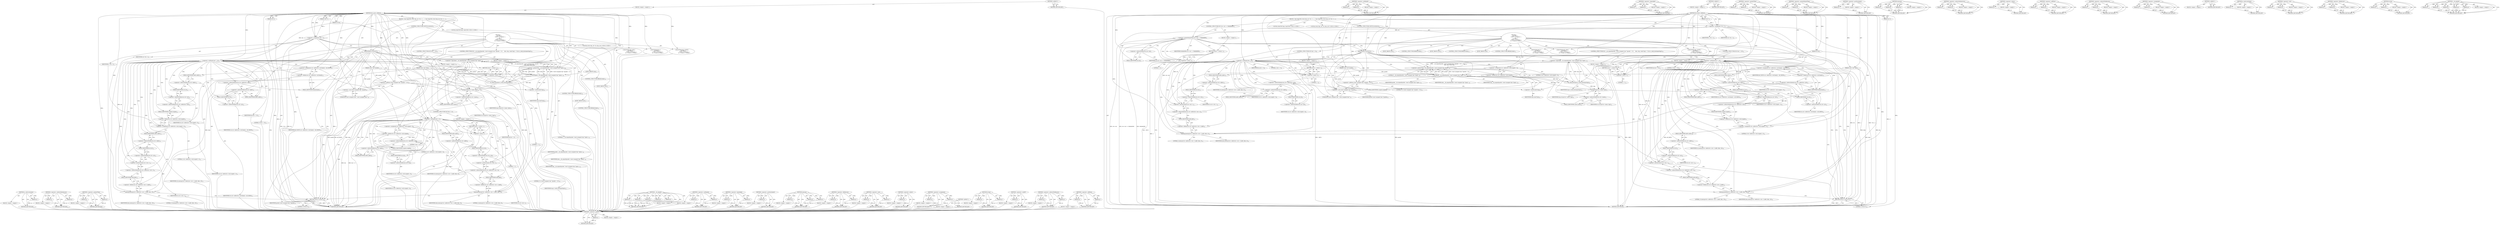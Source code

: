 digraph "__dn_expand" {
vulnerable_226 [label=<(METHOD,is_valid_hostname)>];
vulnerable_227 [label=<(PARAM,p1)>];
vulnerable_228 [label=<(BLOCK,&lt;empty&gt;,&lt;empty&gt;)>];
vulnerable_229 [label=<(METHOD_RETURN,ANY)>];
vulnerable_174 [label=<(METHOD,&lt;operator&gt;.indirectIndexAccess)>];
vulnerable_175 [label=<(PARAM,p1)>];
vulnerable_176 [label=<(PARAM,p2)>];
vulnerable_177 [label=<(BLOCK,&lt;empty&gt;,&lt;empty&gt;)>];
vulnerable_178 [label=<(METHOD_RETURN,ANY)>];
vulnerable_199 [label=<(METHOD,&lt;operator&gt;.greaterThan)>];
vulnerable_200 [label=<(PARAM,p1)>];
vulnerable_201 [label=<(PARAM,p2)>];
vulnerable_202 [label=<(BLOCK,&lt;empty&gt;,&lt;empty&gt;)>];
vulnerable_203 [label=<(METHOD_RETURN,ANY)>];
vulnerable_6 [label=<(METHOD,&lt;global&gt;)<SUB>1</SUB>>];
vulnerable_7 [label=<(BLOCK,&lt;empty&gt;,&lt;empty&gt;)<SUB>1</SUB>>];
vulnerable_8 [label=<(METHOD,dns_parse_callback)<SUB>1</SUB>>];
vulnerable_9 [label=<(PARAM,void *c)<SUB>1</SUB>>];
vulnerable_10 [label=<(PARAM,int rr)<SUB>1</SUB>>];
vulnerable_11 [label=<(PARAM,const void *data)<SUB>1</SUB>>];
vulnerable_12 [label=<(PARAM,int len)<SUB>1</SUB>>];
vulnerable_13 [label=<(PARAM,const void *packet)<SUB>1</SUB>>];
vulnerable_14 [label=<(BLOCK,{
 	char tmp[256];
 	struct dpc_ctx *ctx = c;
 ...,{
 	char tmp[256];
 	struct dpc_ctx *ctx = c;
 ...)<SUB>2</SUB>>];
vulnerable_15 [label="<(LOCAL,char[256] tmp: char[256])<SUB>3</SUB>>"];
vulnerable_16 [label="<(LOCAL,struct dpc_ctx* ctx: dpc_ctx*)<SUB>4</SUB>>"];
vulnerable_17 [label=<(&lt;operator&gt;.assignment,*ctx = c)<SUB>4</SUB>>];
vulnerable_18 [label=<(IDENTIFIER,ctx,*ctx = c)<SUB>4</SUB>>];
vulnerable_19 [label=<(IDENTIFIER,c,*ctx = c)<SUB>4</SUB>>];
vulnerable_20 [label=<(CONTROL_STRUCTURE,SWITCH,switch(rr))<SUB>5</SUB>>];
vulnerable_21 [label=<(IDENTIFIER,rr,switch(rr))<SUB>5</SUB>>];
vulnerable_22 [label="<(BLOCK,{
 	case RR_A:
 		if (len != 4) return -1;
		ct...,{
 	case RR_A:
 		if (len != 4) return -1;
		ct...)<SUB>5</SUB>>"];
vulnerable_23 [label=<(JUMP_TARGET,case)<SUB>6</SUB>>];
vulnerable_24 [label="<(IDENTIFIER,RR_A,{
 	case RR_A:
 		if (len != 4) return -1;
		ct...)<SUB>6</SUB>>"];
vulnerable_25 [label=<(CONTROL_STRUCTURE,IF,if (len != 4))<SUB>7</SUB>>];
vulnerable_26 [label=<(&lt;operator&gt;.notEquals,len != 4)<SUB>7</SUB>>];
vulnerable_27 [label=<(IDENTIFIER,len,len != 4)<SUB>7</SUB>>];
vulnerable_28 [label=<(LITERAL,4,len != 4)<SUB>7</SUB>>];
vulnerable_29 [label=<(BLOCK,&lt;empty&gt;,&lt;empty&gt;)<SUB>7</SUB>>];
vulnerable_30 [label=<(RETURN,return -1;,return -1;)<SUB>7</SUB>>];
vulnerable_31 [label=<(&lt;operator&gt;.minus,-1)<SUB>7</SUB>>];
vulnerable_32 [label=<(LITERAL,1,-1)<SUB>7</SUB>>];
vulnerable_33 [label=<(&lt;operator&gt;.assignment,ctx-&gt;addrs[ctx-&gt;cnt].scopeid = 0)<SUB>8</SUB>>];
vulnerable_34 [label=<(&lt;operator&gt;.fieldAccess,ctx-&gt;addrs[ctx-&gt;cnt].scopeid)<SUB>8</SUB>>];
vulnerable_35 [label=<(&lt;operator&gt;.indirectIndexAccess,ctx-&gt;addrs[ctx-&gt;cnt])<SUB>8</SUB>>];
vulnerable_36 [label=<(&lt;operator&gt;.indirectFieldAccess,ctx-&gt;addrs)<SUB>8</SUB>>];
vulnerable_37 [label=<(IDENTIFIER,ctx,ctx-&gt;addrs[ctx-&gt;cnt].scopeid = 0)<SUB>8</SUB>>];
vulnerable_38 [label=<(FIELD_IDENTIFIER,addrs,addrs)<SUB>8</SUB>>];
vulnerable_39 [label=<(&lt;operator&gt;.indirectFieldAccess,ctx-&gt;cnt)<SUB>8</SUB>>];
vulnerable_40 [label=<(IDENTIFIER,ctx,ctx-&gt;addrs[ctx-&gt;cnt].scopeid = 0)<SUB>8</SUB>>];
vulnerable_41 [label=<(FIELD_IDENTIFIER,cnt,cnt)<SUB>8</SUB>>];
vulnerable_42 [label=<(FIELD_IDENTIFIER,scopeid,scopeid)<SUB>8</SUB>>];
vulnerable_43 [label=<(LITERAL,0,ctx-&gt;addrs[ctx-&gt;cnt].scopeid = 0)<SUB>8</SUB>>];
vulnerable_44 [label=<(memcpy,memcpy(ctx-&gt;addrs[ctx-&gt;cnt++].addr, data, 4))<SUB>9</SUB>>];
vulnerable_45 [label=<(&lt;operator&gt;.fieldAccess,ctx-&gt;addrs[ctx-&gt;cnt++].addr)<SUB>9</SUB>>];
vulnerable_46 [label=<(&lt;operator&gt;.indirectIndexAccess,ctx-&gt;addrs[ctx-&gt;cnt++])<SUB>9</SUB>>];
vulnerable_47 [label=<(&lt;operator&gt;.indirectFieldAccess,ctx-&gt;addrs)<SUB>9</SUB>>];
vulnerable_48 [label=<(IDENTIFIER,ctx,memcpy(ctx-&gt;addrs[ctx-&gt;cnt++].addr, data, 4))<SUB>9</SUB>>];
vulnerable_49 [label=<(FIELD_IDENTIFIER,addrs,addrs)<SUB>9</SUB>>];
vulnerable_50 [label=<(&lt;operator&gt;.postIncrement,ctx-&gt;cnt++)<SUB>9</SUB>>];
vulnerable_51 [label=<(&lt;operator&gt;.indirectFieldAccess,ctx-&gt;cnt)<SUB>9</SUB>>];
vulnerable_52 [label=<(IDENTIFIER,ctx,ctx-&gt;cnt++)<SUB>9</SUB>>];
vulnerable_53 [label=<(FIELD_IDENTIFIER,cnt,cnt)<SUB>9</SUB>>];
vulnerable_54 [label=<(FIELD_IDENTIFIER,addr,addr)<SUB>9</SUB>>];
vulnerable_55 [label=<(IDENTIFIER,data,memcpy(ctx-&gt;addrs[ctx-&gt;cnt++].addr, data, 4))<SUB>9</SUB>>];
vulnerable_56 [label=<(LITERAL,4,memcpy(ctx-&gt;addrs[ctx-&gt;cnt++].addr, data, 4))<SUB>9</SUB>>];
vulnerable_57 [label=<(CONTROL_STRUCTURE,BREAK,break;)<SUB>10</SUB>>];
vulnerable_58 [label=<(JUMP_TARGET,case)<SUB>11</SUB>>];
vulnerable_59 [label="<(IDENTIFIER,RR_AAAA,{
 	case RR_A:
 		if (len != 4) return -1;
		ct...)<SUB>11</SUB>>"];
vulnerable_60 [label=<(CONTROL_STRUCTURE,IF,if (len != 16))<SUB>12</SUB>>];
vulnerable_61 [label=<(&lt;operator&gt;.notEquals,len != 16)<SUB>12</SUB>>];
vulnerable_62 [label=<(IDENTIFIER,len,len != 16)<SUB>12</SUB>>];
vulnerable_63 [label=<(LITERAL,16,len != 16)<SUB>12</SUB>>];
vulnerable_64 [label=<(BLOCK,&lt;empty&gt;,&lt;empty&gt;)<SUB>12</SUB>>];
vulnerable_65 [label=<(RETURN,return -1;,return -1;)<SUB>12</SUB>>];
vulnerable_66 [label=<(&lt;operator&gt;.minus,-1)<SUB>12</SUB>>];
vulnerable_67 [label=<(LITERAL,1,-1)<SUB>12</SUB>>];
vulnerable_68 [label=<(&lt;operator&gt;.assignment,ctx-&gt;addrs[ctx-&gt;cnt].family = AF_INET6)<SUB>13</SUB>>];
vulnerable_69 [label=<(&lt;operator&gt;.fieldAccess,ctx-&gt;addrs[ctx-&gt;cnt].family)<SUB>13</SUB>>];
vulnerable_70 [label=<(&lt;operator&gt;.indirectIndexAccess,ctx-&gt;addrs[ctx-&gt;cnt])<SUB>13</SUB>>];
vulnerable_71 [label=<(&lt;operator&gt;.indirectFieldAccess,ctx-&gt;addrs)<SUB>13</SUB>>];
vulnerable_72 [label=<(IDENTIFIER,ctx,ctx-&gt;addrs[ctx-&gt;cnt].family = AF_INET6)<SUB>13</SUB>>];
vulnerable_73 [label=<(FIELD_IDENTIFIER,addrs,addrs)<SUB>13</SUB>>];
vulnerable_74 [label=<(&lt;operator&gt;.indirectFieldAccess,ctx-&gt;cnt)<SUB>13</SUB>>];
vulnerable_75 [label=<(IDENTIFIER,ctx,ctx-&gt;addrs[ctx-&gt;cnt].family = AF_INET6)<SUB>13</SUB>>];
vulnerable_76 [label=<(FIELD_IDENTIFIER,cnt,cnt)<SUB>13</SUB>>];
vulnerable_77 [label=<(FIELD_IDENTIFIER,family,family)<SUB>13</SUB>>];
vulnerable_78 [label=<(IDENTIFIER,AF_INET6,ctx-&gt;addrs[ctx-&gt;cnt].family = AF_INET6)<SUB>13</SUB>>];
vulnerable_79 [label=<(&lt;operator&gt;.assignment,ctx-&gt;addrs[ctx-&gt;cnt].scopeid = 0)<SUB>14</SUB>>];
vulnerable_80 [label=<(&lt;operator&gt;.fieldAccess,ctx-&gt;addrs[ctx-&gt;cnt].scopeid)<SUB>14</SUB>>];
vulnerable_81 [label=<(&lt;operator&gt;.indirectIndexAccess,ctx-&gt;addrs[ctx-&gt;cnt])<SUB>14</SUB>>];
vulnerable_82 [label=<(&lt;operator&gt;.indirectFieldAccess,ctx-&gt;addrs)<SUB>14</SUB>>];
vulnerable_83 [label=<(IDENTIFIER,ctx,ctx-&gt;addrs[ctx-&gt;cnt].scopeid = 0)<SUB>14</SUB>>];
vulnerable_84 [label=<(FIELD_IDENTIFIER,addrs,addrs)<SUB>14</SUB>>];
vulnerable_85 [label=<(&lt;operator&gt;.indirectFieldAccess,ctx-&gt;cnt)<SUB>14</SUB>>];
vulnerable_86 [label=<(IDENTIFIER,ctx,ctx-&gt;addrs[ctx-&gt;cnt].scopeid = 0)<SUB>14</SUB>>];
vulnerable_87 [label=<(FIELD_IDENTIFIER,cnt,cnt)<SUB>14</SUB>>];
vulnerable_88 [label=<(FIELD_IDENTIFIER,scopeid,scopeid)<SUB>14</SUB>>];
vulnerable_89 [label=<(LITERAL,0,ctx-&gt;addrs[ctx-&gt;cnt].scopeid = 0)<SUB>14</SUB>>];
vulnerable_90 [label=<(memcpy,memcpy(ctx-&gt;addrs[ctx-&gt;cnt++].addr, data, 16))<SUB>15</SUB>>];
vulnerable_91 [label=<(&lt;operator&gt;.fieldAccess,ctx-&gt;addrs[ctx-&gt;cnt++].addr)<SUB>15</SUB>>];
vulnerable_92 [label=<(&lt;operator&gt;.indirectIndexAccess,ctx-&gt;addrs[ctx-&gt;cnt++])<SUB>15</SUB>>];
vulnerable_93 [label=<(&lt;operator&gt;.indirectFieldAccess,ctx-&gt;addrs)<SUB>15</SUB>>];
vulnerable_94 [label=<(IDENTIFIER,ctx,memcpy(ctx-&gt;addrs[ctx-&gt;cnt++].addr, data, 16))<SUB>15</SUB>>];
vulnerable_95 [label=<(FIELD_IDENTIFIER,addrs,addrs)<SUB>15</SUB>>];
vulnerable_96 [label=<(&lt;operator&gt;.postIncrement,ctx-&gt;cnt++)<SUB>15</SUB>>];
vulnerable_97 [label=<(&lt;operator&gt;.indirectFieldAccess,ctx-&gt;cnt)<SUB>15</SUB>>];
vulnerable_98 [label=<(IDENTIFIER,ctx,ctx-&gt;cnt++)<SUB>15</SUB>>];
vulnerable_99 [label=<(FIELD_IDENTIFIER,cnt,cnt)<SUB>15</SUB>>];
vulnerable_100 [label=<(FIELD_IDENTIFIER,addr,addr)<SUB>15</SUB>>];
vulnerable_101 [label=<(IDENTIFIER,data,memcpy(ctx-&gt;addrs[ctx-&gt;cnt++].addr, data, 16))<SUB>15</SUB>>];
vulnerable_102 [label=<(LITERAL,16,memcpy(ctx-&gt;addrs[ctx-&gt;cnt++].addr, data, 16))<SUB>15</SUB>>];
vulnerable_103 [label=<(CONTROL_STRUCTURE,BREAK,break;)<SUB>16</SUB>>];
vulnerable_104 [label=<(JUMP_TARGET,case)<SUB>17</SUB>>];
vulnerable_105 [label="<(IDENTIFIER,RR_CNAME,{
 	case RR_A:
 		if (len != 4) return -1;
		ct...)<SUB>17</SUB>>"];
vulnerable_106 [label=<(CONTROL_STRUCTURE,IF,if (__dn_expand(packet, (const unsigned char *)packet + 512,
		    data, tmp, sizeof tmp) &gt; 0 &amp;&amp; is_valid_hostname(tmp)))<SUB>18</SUB>>];
vulnerable_107 [label=<(&lt;operator&gt;.logicalAnd,__dn_expand(packet, (const unsigned char *)pack...)<SUB>18</SUB>>];
vulnerable_108 [label=<(&lt;operator&gt;.greaterThan,__dn_expand(packet, (const unsigned char *)pack...)<SUB>18</SUB>>];
vulnerable_109 [label=<(__dn_expand,__dn_expand(packet, (const unsigned char *)pack...)<SUB>18</SUB>>];
vulnerable_110 [label=<(IDENTIFIER,packet,__dn_expand(packet, (const unsigned char *)pack...)<SUB>18</SUB>>];
vulnerable_111 [label=<(&lt;operator&gt;.addition,(const unsigned char *)packet + 512)<SUB>18</SUB>>];
vulnerable_112 [label=<(&lt;operator&gt;.cast,(const unsigned char *)packet)<SUB>18</SUB>>];
vulnerable_113 [label=<(UNKNOWN,const unsigned char *,const unsigned char *)<SUB>18</SUB>>];
vulnerable_114 [label=<(IDENTIFIER,packet,(const unsigned char *)packet)<SUB>18</SUB>>];
vulnerable_115 [label=<(LITERAL,512,(const unsigned char *)packet + 512)<SUB>18</SUB>>];
vulnerable_116 [label=<(IDENTIFIER,data,__dn_expand(packet, (const unsigned char *)pack...)<SUB>19</SUB>>];
vulnerable_117 [label=<(IDENTIFIER,tmp,__dn_expand(packet, (const unsigned char *)pack...)<SUB>19</SUB>>];
vulnerable_118 [label=<(&lt;operator&gt;.sizeOf,sizeof tmp)<SUB>19</SUB>>];
vulnerable_119 [label=<(IDENTIFIER,tmp,sizeof tmp)<SUB>19</SUB>>];
vulnerable_120 [label=<(LITERAL,0,__dn_expand(packet, (const unsigned char *)pack...)<SUB>19</SUB>>];
vulnerable_121 [label=<(is_valid_hostname,is_valid_hostname(tmp))<SUB>19</SUB>>];
vulnerable_122 [label=<(IDENTIFIER,tmp,is_valid_hostname(tmp))<SUB>19</SUB>>];
vulnerable_123 [label=<(BLOCK,&lt;empty&gt;,&lt;empty&gt;)<SUB>20</SUB>>];
vulnerable_124 [label=<(strcpy,strcpy(ctx-&gt;canon, tmp))<SUB>20</SUB>>];
vulnerable_125 [label=<(&lt;operator&gt;.indirectFieldAccess,ctx-&gt;canon)<SUB>20</SUB>>];
vulnerable_126 [label=<(IDENTIFIER,ctx,strcpy(ctx-&gt;canon, tmp))<SUB>20</SUB>>];
vulnerable_127 [label=<(FIELD_IDENTIFIER,canon,canon)<SUB>20</SUB>>];
vulnerable_128 [label=<(IDENTIFIER,tmp,strcpy(ctx-&gt;canon, tmp))<SUB>20</SUB>>];
vulnerable_129 [label=<(CONTROL_STRUCTURE,BREAK,break;)<SUB>21</SUB>>];
vulnerable_130 [label=<(RETURN,return 0;,return 0;)<SUB>23</SUB>>];
vulnerable_131 [label=<(LITERAL,0,return 0;)<SUB>23</SUB>>];
vulnerable_132 [label=<(METHOD_RETURN,int)<SUB>1</SUB>>];
vulnerable_134 [label=<(METHOD_RETURN,ANY)<SUB>1</SUB>>];
vulnerable_204 [label=<(METHOD,__dn_expand)>];
vulnerable_205 [label=<(PARAM,p1)>];
vulnerable_206 [label=<(PARAM,p2)>];
vulnerable_207 [label=<(PARAM,p3)>];
vulnerable_208 [label=<(PARAM,p4)>];
vulnerable_209 [label=<(PARAM,p5)>];
vulnerable_210 [label=<(BLOCK,&lt;empty&gt;,&lt;empty&gt;)>];
vulnerable_211 [label=<(METHOD_RETURN,ANY)>];
vulnerable_160 [label=<(METHOD,&lt;operator&gt;.notEquals)>];
vulnerable_161 [label=<(PARAM,p1)>];
vulnerable_162 [label=<(PARAM,p2)>];
vulnerable_163 [label=<(BLOCK,&lt;empty&gt;,&lt;empty&gt;)>];
vulnerable_164 [label=<(METHOD_RETURN,ANY)>];
vulnerable_194 [label=<(METHOD,&lt;operator&gt;.logicalAnd)>];
vulnerable_195 [label=<(PARAM,p1)>];
vulnerable_196 [label=<(PARAM,p2)>];
vulnerable_197 [label=<(BLOCK,&lt;empty&gt;,&lt;empty&gt;)>];
vulnerable_198 [label=<(METHOD_RETURN,ANY)>];
vulnerable_190 [label=<(METHOD,&lt;operator&gt;.postIncrement)>];
vulnerable_191 [label=<(PARAM,p1)>];
vulnerable_192 [label=<(BLOCK,&lt;empty&gt;,&lt;empty&gt;)>];
vulnerable_193 [label=<(METHOD_RETURN,ANY)>];
vulnerable_184 [label=<(METHOD,memcpy)>];
vulnerable_185 [label=<(PARAM,p1)>];
vulnerable_186 [label=<(PARAM,p2)>];
vulnerable_187 [label=<(PARAM,p3)>];
vulnerable_188 [label=<(BLOCK,&lt;empty&gt;,&lt;empty&gt;)>];
vulnerable_189 [label=<(METHOD_RETURN,ANY)>];
vulnerable_169 [label=<(METHOD,&lt;operator&gt;.fieldAccess)>];
vulnerable_170 [label=<(PARAM,p1)>];
vulnerable_171 [label=<(PARAM,p2)>];
vulnerable_172 [label=<(BLOCK,&lt;empty&gt;,&lt;empty&gt;)>];
vulnerable_173 [label=<(METHOD_RETURN,ANY)>];
vulnerable_217 [label=<(METHOD,&lt;operator&gt;.cast)>];
vulnerable_218 [label=<(PARAM,p1)>];
vulnerable_219 [label=<(PARAM,p2)>];
vulnerable_220 [label=<(BLOCK,&lt;empty&gt;,&lt;empty&gt;)>];
vulnerable_221 [label=<(METHOD_RETURN,ANY)>];
vulnerable_165 [label=<(METHOD,&lt;operator&gt;.minus)>];
vulnerable_166 [label=<(PARAM,p1)>];
vulnerable_167 [label=<(BLOCK,&lt;empty&gt;,&lt;empty&gt;)>];
vulnerable_168 [label=<(METHOD_RETURN,ANY)>];
vulnerable_155 [label=<(METHOD,&lt;operator&gt;.assignment)>];
vulnerable_156 [label=<(PARAM,p1)>];
vulnerable_157 [label=<(PARAM,p2)>];
vulnerable_158 [label=<(BLOCK,&lt;empty&gt;,&lt;empty&gt;)>];
vulnerable_159 [label=<(METHOD_RETURN,ANY)>];
vulnerable_149 [label=<(METHOD,&lt;global&gt;)<SUB>1</SUB>>];
vulnerable_150 [label=<(BLOCK,&lt;empty&gt;,&lt;empty&gt;)>];
vulnerable_151 [label=<(METHOD_RETURN,ANY)>];
vulnerable_230 [label=<(METHOD,strcpy)>];
vulnerable_231 [label=<(PARAM,p1)>];
vulnerable_232 [label=<(PARAM,p2)>];
vulnerable_233 [label=<(BLOCK,&lt;empty&gt;,&lt;empty&gt;)>];
vulnerable_234 [label=<(METHOD_RETURN,ANY)>];
vulnerable_222 [label=<(METHOD,&lt;operator&gt;.sizeOf)>];
vulnerable_223 [label=<(PARAM,p1)>];
vulnerable_224 [label=<(BLOCK,&lt;empty&gt;,&lt;empty&gt;)>];
vulnerable_225 [label=<(METHOD_RETURN,ANY)>];
vulnerable_179 [label=<(METHOD,&lt;operator&gt;.indirectFieldAccess)>];
vulnerable_180 [label=<(PARAM,p1)>];
vulnerable_181 [label=<(PARAM,p2)>];
vulnerable_182 [label=<(BLOCK,&lt;empty&gt;,&lt;empty&gt;)>];
vulnerable_183 [label=<(METHOD_RETURN,ANY)>];
vulnerable_212 [label=<(METHOD,&lt;operator&gt;.addition)>];
vulnerable_213 [label=<(PARAM,p1)>];
vulnerable_214 [label=<(PARAM,p2)>];
vulnerable_215 [label=<(BLOCK,&lt;empty&gt;,&lt;empty&gt;)>];
vulnerable_216 [label=<(METHOD_RETURN,ANY)>];
fixed_237 [label=<(METHOD,&lt;operator&gt;.sizeOf)>];
fixed_238 [label=<(PARAM,p1)>];
fixed_239 [label=<(BLOCK,&lt;empty&gt;,&lt;empty&gt;)>];
fixed_240 [label=<(METHOD_RETURN,ANY)>];
fixed_184 [label=<(METHOD,&lt;operator&gt;.notEquals)>];
fixed_185 [label=<(PARAM,p1)>];
fixed_186 [label=<(PARAM,p2)>];
fixed_187 [label=<(BLOCK,&lt;empty&gt;,&lt;empty&gt;)>];
fixed_188 [label=<(METHOD_RETURN,ANY)>];
fixed_209 [label=<(METHOD,&lt;operator&gt;.logicalAnd)>];
fixed_210 [label=<(PARAM,p1)>];
fixed_211 [label=<(PARAM,p2)>];
fixed_212 [label=<(BLOCK,&lt;empty&gt;,&lt;empty&gt;)>];
fixed_213 [label=<(METHOD_RETURN,ANY)>];
fixed_6 [label=<(METHOD,&lt;global&gt;)<SUB>1</SUB>>];
fixed_7 [label=<(BLOCK,&lt;empty&gt;,&lt;empty&gt;)<SUB>1</SUB>>];
fixed_8 [label=<(METHOD,dns_parse_callback)<SUB>1</SUB>>];
fixed_9 [label=<(PARAM,void *c)<SUB>1</SUB>>];
fixed_10 [label=<(PARAM,int rr)<SUB>1</SUB>>];
fixed_11 [label=<(PARAM,const void *data)<SUB>1</SUB>>];
fixed_12 [label=<(PARAM,int len)<SUB>1</SUB>>];
fixed_13 [label=<(PARAM,const void *packet)<SUB>1</SUB>>];
fixed_14 [label=<(BLOCK,{
 	char tmp[256];
 	struct dpc_ctx *ctx = c;
	...,{
 	char tmp[256];
 	struct dpc_ctx *ctx = c;
	...)<SUB>2</SUB>>];
fixed_15 [label="<(LOCAL,char[256] tmp: char[256])<SUB>3</SUB>>"];
fixed_16 [label="<(LOCAL,struct dpc_ctx* ctx: dpc_ctx*)<SUB>4</SUB>>"];
fixed_17 [label=<(&lt;operator&gt;.assignment,*ctx = c)<SUB>4</SUB>>];
fixed_18 [label=<(IDENTIFIER,ctx,*ctx = c)<SUB>4</SUB>>];
fixed_19 [label=<(IDENTIFIER,c,*ctx = c)<SUB>4</SUB>>];
fixed_20 [label=<(CONTROL_STRUCTURE,IF,if (ctx-&gt;cnt &gt;= MAXADDRS))<SUB>5</SUB>>];
fixed_21 [label=<(&lt;operator&gt;.greaterEqualsThan,ctx-&gt;cnt &gt;= MAXADDRS)<SUB>5</SUB>>];
fixed_22 [label=<(&lt;operator&gt;.indirectFieldAccess,ctx-&gt;cnt)<SUB>5</SUB>>];
fixed_23 [label=<(IDENTIFIER,ctx,ctx-&gt;cnt &gt;= MAXADDRS)<SUB>5</SUB>>];
fixed_24 [label=<(FIELD_IDENTIFIER,cnt,cnt)<SUB>5</SUB>>];
fixed_25 [label=<(IDENTIFIER,MAXADDRS,ctx-&gt;cnt &gt;= MAXADDRS)<SUB>5</SUB>>];
fixed_26 [label=<(BLOCK,&lt;empty&gt;,&lt;empty&gt;)<SUB>5</SUB>>];
fixed_27 [label=<(RETURN,return -1;,return -1;)<SUB>5</SUB>>];
fixed_28 [label=<(&lt;operator&gt;.minus,-1)<SUB>5</SUB>>];
fixed_29 [label=<(LITERAL,1,-1)<SUB>5</SUB>>];
fixed_30 [label=<(CONTROL_STRUCTURE,SWITCH,switch(rr))<SUB>6</SUB>>];
fixed_31 [label=<(IDENTIFIER,rr,switch(rr))<SUB>6</SUB>>];
fixed_32 [label="<(BLOCK,{
 	case RR_A:
 		if (len != 4) return -1;
		ct...,{
 	case RR_A:
 		if (len != 4) return -1;
		ct...)<SUB>6</SUB>>"];
fixed_33 [label=<(JUMP_TARGET,case)<SUB>7</SUB>>];
fixed_34 [label="<(IDENTIFIER,RR_A,{
 	case RR_A:
 		if (len != 4) return -1;
		ct...)<SUB>7</SUB>>"];
fixed_35 [label=<(CONTROL_STRUCTURE,IF,if (len != 4))<SUB>8</SUB>>];
fixed_36 [label=<(&lt;operator&gt;.notEquals,len != 4)<SUB>8</SUB>>];
fixed_37 [label=<(IDENTIFIER,len,len != 4)<SUB>8</SUB>>];
fixed_38 [label=<(LITERAL,4,len != 4)<SUB>8</SUB>>];
fixed_39 [label=<(BLOCK,&lt;empty&gt;,&lt;empty&gt;)<SUB>8</SUB>>];
fixed_40 [label=<(RETURN,return -1;,return -1;)<SUB>8</SUB>>];
fixed_41 [label=<(&lt;operator&gt;.minus,-1)<SUB>8</SUB>>];
fixed_42 [label=<(LITERAL,1,-1)<SUB>8</SUB>>];
fixed_43 [label=<(&lt;operator&gt;.assignment,ctx-&gt;addrs[ctx-&gt;cnt].scopeid = 0)<SUB>9</SUB>>];
fixed_44 [label=<(&lt;operator&gt;.fieldAccess,ctx-&gt;addrs[ctx-&gt;cnt].scopeid)<SUB>9</SUB>>];
fixed_45 [label=<(&lt;operator&gt;.indirectIndexAccess,ctx-&gt;addrs[ctx-&gt;cnt])<SUB>9</SUB>>];
fixed_46 [label=<(&lt;operator&gt;.indirectFieldAccess,ctx-&gt;addrs)<SUB>9</SUB>>];
fixed_47 [label=<(IDENTIFIER,ctx,ctx-&gt;addrs[ctx-&gt;cnt].scopeid = 0)<SUB>9</SUB>>];
fixed_48 [label=<(FIELD_IDENTIFIER,addrs,addrs)<SUB>9</SUB>>];
fixed_49 [label=<(&lt;operator&gt;.indirectFieldAccess,ctx-&gt;cnt)<SUB>9</SUB>>];
fixed_50 [label=<(IDENTIFIER,ctx,ctx-&gt;addrs[ctx-&gt;cnt].scopeid = 0)<SUB>9</SUB>>];
fixed_51 [label=<(FIELD_IDENTIFIER,cnt,cnt)<SUB>9</SUB>>];
fixed_52 [label=<(FIELD_IDENTIFIER,scopeid,scopeid)<SUB>9</SUB>>];
fixed_53 [label=<(LITERAL,0,ctx-&gt;addrs[ctx-&gt;cnt].scopeid = 0)<SUB>9</SUB>>];
fixed_54 [label=<(memcpy,memcpy(ctx-&gt;addrs[ctx-&gt;cnt++].addr, data, 4))<SUB>10</SUB>>];
fixed_55 [label=<(&lt;operator&gt;.fieldAccess,ctx-&gt;addrs[ctx-&gt;cnt++].addr)<SUB>10</SUB>>];
fixed_56 [label=<(&lt;operator&gt;.indirectIndexAccess,ctx-&gt;addrs[ctx-&gt;cnt++])<SUB>10</SUB>>];
fixed_57 [label=<(&lt;operator&gt;.indirectFieldAccess,ctx-&gt;addrs)<SUB>10</SUB>>];
fixed_58 [label=<(IDENTIFIER,ctx,memcpy(ctx-&gt;addrs[ctx-&gt;cnt++].addr, data, 4))<SUB>10</SUB>>];
fixed_59 [label=<(FIELD_IDENTIFIER,addrs,addrs)<SUB>10</SUB>>];
fixed_60 [label=<(&lt;operator&gt;.postIncrement,ctx-&gt;cnt++)<SUB>10</SUB>>];
fixed_61 [label=<(&lt;operator&gt;.indirectFieldAccess,ctx-&gt;cnt)<SUB>10</SUB>>];
fixed_62 [label=<(IDENTIFIER,ctx,ctx-&gt;cnt++)<SUB>10</SUB>>];
fixed_63 [label=<(FIELD_IDENTIFIER,cnt,cnt)<SUB>10</SUB>>];
fixed_64 [label=<(FIELD_IDENTIFIER,addr,addr)<SUB>10</SUB>>];
fixed_65 [label=<(IDENTIFIER,data,memcpy(ctx-&gt;addrs[ctx-&gt;cnt++].addr, data, 4))<SUB>10</SUB>>];
fixed_66 [label=<(LITERAL,4,memcpy(ctx-&gt;addrs[ctx-&gt;cnt++].addr, data, 4))<SUB>10</SUB>>];
fixed_67 [label=<(CONTROL_STRUCTURE,BREAK,break;)<SUB>11</SUB>>];
fixed_68 [label=<(JUMP_TARGET,case)<SUB>12</SUB>>];
fixed_69 [label="<(IDENTIFIER,RR_AAAA,{
 	case RR_A:
 		if (len != 4) return -1;
		ct...)<SUB>12</SUB>>"];
fixed_70 [label=<(CONTROL_STRUCTURE,IF,if (len != 16))<SUB>13</SUB>>];
fixed_71 [label=<(&lt;operator&gt;.notEquals,len != 16)<SUB>13</SUB>>];
fixed_72 [label=<(IDENTIFIER,len,len != 16)<SUB>13</SUB>>];
fixed_73 [label=<(LITERAL,16,len != 16)<SUB>13</SUB>>];
fixed_74 [label=<(BLOCK,&lt;empty&gt;,&lt;empty&gt;)<SUB>13</SUB>>];
fixed_75 [label=<(RETURN,return -1;,return -1;)<SUB>13</SUB>>];
fixed_76 [label=<(&lt;operator&gt;.minus,-1)<SUB>13</SUB>>];
fixed_77 [label=<(LITERAL,1,-1)<SUB>13</SUB>>];
fixed_78 [label=<(&lt;operator&gt;.assignment,ctx-&gt;addrs[ctx-&gt;cnt].family = AF_INET6)<SUB>14</SUB>>];
fixed_79 [label=<(&lt;operator&gt;.fieldAccess,ctx-&gt;addrs[ctx-&gt;cnt].family)<SUB>14</SUB>>];
fixed_80 [label=<(&lt;operator&gt;.indirectIndexAccess,ctx-&gt;addrs[ctx-&gt;cnt])<SUB>14</SUB>>];
fixed_81 [label=<(&lt;operator&gt;.indirectFieldAccess,ctx-&gt;addrs)<SUB>14</SUB>>];
fixed_82 [label=<(IDENTIFIER,ctx,ctx-&gt;addrs[ctx-&gt;cnt].family = AF_INET6)<SUB>14</SUB>>];
fixed_83 [label=<(FIELD_IDENTIFIER,addrs,addrs)<SUB>14</SUB>>];
fixed_84 [label=<(&lt;operator&gt;.indirectFieldAccess,ctx-&gt;cnt)<SUB>14</SUB>>];
fixed_85 [label=<(IDENTIFIER,ctx,ctx-&gt;addrs[ctx-&gt;cnt].family = AF_INET6)<SUB>14</SUB>>];
fixed_86 [label=<(FIELD_IDENTIFIER,cnt,cnt)<SUB>14</SUB>>];
fixed_87 [label=<(FIELD_IDENTIFIER,family,family)<SUB>14</SUB>>];
fixed_88 [label=<(IDENTIFIER,AF_INET6,ctx-&gt;addrs[ctx-&gt;cnt].family = AF_INET6)<SUB>14</SUB>>];
fixed_89 [label=<(&lt;operator&gt;.assignment,ctx-&gt;addrs[ctx-&gt;cnt].scopeid = 0)<SUB>15</SUB>>];
fixed_90 [label=<(&lt;operator&gt;.fieldAccess,ctx-&gt;addrs[ctx-&gt;cnt].scopeid)<SUB>15</SUB>>];
fixed_91 [label=<(&lt;operator&gt;.indirectIndexAccess,ctx-&gt;addrs[ctx-&gt;cnt])<SUB>15</SUB>>];
fixed_92 [label=<(&lt;operator&gt;.indirectFieldAccess,ctx-&gt;addrs)<SUB>15</SUB>>];
fixed_93 [label=<(IDENTIFIER,ctx,ctx-&gt;addrs[ctx-&gt;cnt].scopeid = 0)<SUB>15</SUB>>];
fixed_94 [label=<(FIELD_IDENTIFIER,addrs,addrs)<SUB>15</SUB>>];
fixed_95 [label=<(&lt;operator&gt;.indirectFieldAccess,ctx-&gt;cnt)<SUB>15</SUB>>];
fixed_96 [label=<(IDENTIFIER,ctx,ctx-&gt;addrs[ctx-&gt;cnt].scopeid = 0)<SUB>15</SUB>>];
fixed_97 [label=<(FIELD_IDENTIFIER,cnt,cnt)<SUB>15</SUB>>];
fixed_98 [label=<(FIELD_IDENTIFIER,scopeid,scopeid)<SUB>15</SUB>>];
fixed_99 [label=<(LITERAL,0,ctx-&gt;addrs[ctx-&gt;cnt].scopeid = 0)<SUB>15</SUB>>];
fixed_100 [label=<(memcpy,memcpy(ctx-&gt;addrs[ctx-&gt;cnt++].addr, data, 16))<SUB>16</SUB>>];
fixed_101 [label=<(&lt;operator&gt;.fieldAccess,ctx-&gt;addrs[ctx-&gt;cnt++].addr)<SUB>16</SUB>>];
fixed_102 [label=<(&lt;operator&gt;.indirectIndexAccess,ctx-&gt;addrs[ctx-&gt;cnt++])<SUB>16</SUB>>];
fixed_103 [label=<(&lt;operator&gt;.indirectFieldAccess,ctx-&gt;addrs)<SUB>16</SUB>>];
fixed_104 [label=<(IDENTIFIER,ctx,memcpy(ctx-&gt;addrs[ctx-&gt;cnt++].addr, data, 16))<SUB>16</SUB>>];
fixed_105 [label=<(FIELD_IDENTIFIER,addrs,addrs)<SUB>16</SUB>>];
fixed_106 [label=<(&lt;operator&gt;.postIncrement,ctx-&gt;cnt++)<SUB>16</SUB>>];
fixed_107 [label=<(&lt;operator&gt;.indirectFieldAccess,ctx-&gt;cnt)<SUB>16</SUB>>];
fixed_108 [label=<(IDENTIFIER,ctx,ctx-&gt;cnt++)<SUB>16</SUB>>];
fixed_109 [label=<(FIELD_IDENTIFIER,cnt,cnt)<SUB>16</SUB>>];
fixed_110 [label=<(FIELD_IDENTIFIER,addr,addr)<SUB>16</SUB>>];
fixed_111 [label=<(IDENTIFIER,data,memcpy(ctx-&gt;addrs[ctx-&gt;cnt++].addr, data, 16))<SUB>16</SUB>>];
fixed_112 [label=<(LITERAL,16,memcpy(ctx-&gt;addrs[ctx-&gt;cnt++].addr, data, 16))<SUB>16</SUB>>];
fixed_113 [label=<(CONTROL_STRUCTURE,BREAK,break;)<SUB>17</SUB>>];
fixed_114 [label=<(JUMP_TARGET,case)<SUB>18</SUB>>];
fixed_115 [label="<(IDENTIFIER,RR_CNAME,{
 	case RR_A:
 		if (len != 4) return -1;
		ct...)<SUB>18</SUB>>"];
fixed_116 [label=<(CONTROL_STRUCTURE,IF,if (__dn_expand(packet, (const unsigned char *)packet + 512,
		    data, tmp, sizeof tmp) &gt; 0 &amp;&amp; is_valid_hostname(tmp)))<SUB>19</SUB>>];
fixed_117 [label=<(&lt;operator&gt;.logicalAnd,__dn_expand(packet, (const unsigned char *)pack...)<SUB>19</SUB>>];
fixed_118 [label=<(&lt;operator&gt;.greaterThan,__dn_expand(packet, (const unsigned char *)pack...)<SUB>19</SUB>>];
fixed_119 [label=<(__dn_expand,__dn_expand(packet, (const unsigned char *)pack...)<SUB>19</SUB>>];
fixed_120 [label=<(IDENTIFIER,packet,__dn_expand(packet, (const unsigned char *)pack...)<SUB>19</SUB>>];
fixed_121 [label=<(&lt;operator&gt;.addition,(const unsigned char *)packet + 512)<SUB>19</SUB>>];
fixed_122 [label=<(&lt;operator&gt;.cast,(const unsigned char *)packet)<SUB>19</SUB>>];
fixed_123 [label=<(UNKNOWN,const unsigned char *,const unsigned char *)<SUB>19</SUB>>];
fixed_124 [label=<(IDENTIFIER,packet,(const unsigned char *)packet)<SUB>19</SUB>>];
fixed_125 [label=<(LITERAL,512,(const unsigned char *)packet + 512)<SUB>19</SUB>>];
fixed_126 [label=<(IDENTIFIER,data,__dn_expand(packet, (const unsigned char *)pack...)<SUB>20</SUB>>];
fixed_127 [label=<(IDENTIFIER,tmp,__dn_expand(packet, (const unsigned char *)pack...)<SUB>20</SUB>>];
fixed_128 [label=<(&lt;operator&gt;.sizeOf,sizeof tmp)<SUB>20</SUB>>];
fixed_129 [label=<(IDENTIFIER,tmp,sizeof tmp)<SUB>20</SUB>>];
fixed_130 [label=<(LITERAL,0,__dn_expand(packet, (const unsigned char *)pack...)<SUB>20</SUB>>];
fixed_131 [label=<(is_valid_hostname,is_valid_hostname(tmp))<SUB>20</SUB>>];
fixed_132 [label=<(IDENTIFIER,tmp,is_valid_hostname(tmp))<SUB>20</SUB>>];
fixed_133 [label=<(BLOCK,&lt;empty&gt;,&lt;empty&gt;)<SUB>21</SUB>>];
fixed_134 [label=<(strcpy,strcpy(ctx-&gt;canon, tmp))<SUB>21</SUB>>];
fixed_135 [label=<(&lt;operator&gt;.indirectFieldAccess,ctx-&gt;canon)<SUB>21</SUB>>];
fixed_136 [label=<(IDENTIFIER,ctx,strcpy(ctx-&gt;canon, tmp))<SUB>21</SUB>>];
fixed_137 [label=<(FIELD_IDENTIFIER,canon,canon)<SUB>21</SUB>>];
fixed_138 [label=<(IDENTIFIER,tmp,strcpy(ctx-&gt;canon, tmp))<SUB>21</SUB>>];
fixed_139 [label=<(CONTROL_STRUCTURE,BREAK,break;)<SUB>22</SUB>>];
fixed_140 [label=<(RETURN,return 0;,return 0;)<SUB>24</SUB>>];
fixed_141 [label=<(LITERAL,0,return 0;)<SUB>24</SUB>>];
fixed_142 [label=<(METHOD_RETURN,int)<SUB>1</SUB>>];
fixed_144 [label=<(METHOD_RETURN,ANY)<SUB>1</SUB>>];
fixed_214 [label=<(METHOD,&lt;operator&gt;.greaterThan)>];
fixed_215 [label=<(PARAM,p1)>];
fixed_216 [label=<(PARAM,p2)>];
fixed_217 [label=<(BLOCK,&lt;empty&gt;,&lt;empty&gt;)>];
fixed_218 [label=<(METHOD_RETURN,ANY)>];
fixed_170 [label=<(METHOD,&lt;operator&gt;.greaterEqualsThan)>];
fixed_171 [label=<(PARAM,p1)>];
fixed_172 [label=<(PARAM,p2)>];
fixed_173 [label=<(BLOCK,&lt;empty&gt;,&lt;empty&gt;)>];
fixed_174 [label=<(METHOD_RETURN,ANY)>];
fixed_205 [label=<(METHOD,&lt;operator&gt;.postIncrement)>];
fixed_206 [label=<(PARAM,p1)>];
fixed_207 [label=<(BLOCK,&lt;empty&gt;,&lt;empty&gt;)>];
fixed_208 [label=<(METHOD_RETURN,ANY)>];
fixed_199 [label=<(METHOD,memcpy)>];
fixed_200 [label=<(PARAM,p1)>];
fixed_201 [label=<(PARAM,p2)>];
fixed_202 [label=<(PARAM,p3)>];
fixed_203 [label=<(BLOCK,&lt;empty&gt;,&lt;empty&gt;)>];
fixed_204 [label=<(METHOD_RETURN,ANY)>];
fixed_194 [label=<(METHOD,&lt;operator&gt;.indirectIndexAccess)>];
fixed_195 [label=<(PARAM,p1)>];
fixed_196 [label=<(PARAM,p2)>];
fixed_197 [label=<(BLOCK,&lt;empty&gt;,&lt;empty&gt;)>];
fixed_198 [label=<(METHOD_RETURN,ANY)>];
fixed_180 [label=<(METHOD,&lt;operator&gt;.minus)>];
fixed_181 [label=<(PARAM,p1)>];
fixed_182 [label=<(BLOCK,&lt;empty&gt;,&lt;empty&gt;)>];
fixed_183 [label=<(METHOD_RETURN,ANY)>];
fixed_227 [label=<(METHOD,&lt;operator&gt;.addition)>];
fixed_228 [label=<(PARAM,p1)>];
fixed_229 [label=<(PARAM,p2)>];
fixed_230 [label=<(BLOCK,&lt;empty&gt;,&lt;empty&gt;)>];
fixed_231 [label=<(METHOD_RETURN,ANY)>];
fixed_175 [label=<(METHOD,&lt;operator&gt;.indirectFieldAccess)>];
fixed_176 [label=<(PARAM,p1)>];
fixed_177 [label=<(PARAM,p2)>];
fixed_178 [label=<(BLOCK,&lt;empty&gt;,&lt;empty&gt;)>];
fixed_179 [label=<(METHOD_RETURN,ANY)>];
fixed_165 [label=<(METHOD,&lt;operator&gt;.assignment)>];
fixed_166 [label=<(PARAM,p1)>];
fixed_167 [label=<(PARAM,p2)>];
fixed_168 [label=<(BLOCK,&lt;empty&gt;,&lt;empty&gt;)>];
fixed_169 [label=<(METHOD_RETURN,ANY)>];
fixed_159 [label=<(METHOD,&lt;global&gt;)<SUB>1</SUB>>];
fixed_160 [label=<(BLOCK,&lt;empty&gt;,&lt;empty&gt;)>];
fixed_161 [label=<(METHOD_RETURN,ANY)>];
fixed_241 [label=<(METHOD,is_valid_hostname)>];
fixed_242 [label=<(PARAM,p1)>];
fixed_243 [label=<(BLOCK,&lt;empty&gt;,&lt;empty&gt;)>];
fixed_244 [label=<(METHOD_RETURN,ANY)>];
fixed_232 [label=<(METHOD,&lt;operator&gt;.cast)>];
fixed_233 [label=<(PARAM,p1)>];
fixed_234 [label=<(PARAM,p2)>];
fixed_235 [label=<(BLOCK,&lt;empty&gt;,&lt;empty&gt;)>];
fixed_236 [label=<(METHOD_RETURN,ANY)>];
fixed_189 [label=<(METHOD,&lt;operator&gt;.fieldAccess)>];
fixed_190 [label=<(PARAM,p1)>];
fixed_191 [label=<(PARAM,p2)>];
fixed_192 [label=<(BLOCK,&lt;empty&gt;,&lt;empty&gt;)>];
fixed_193 [label=<(METHOD_RETURN,ANY)>];
fixed_245 [label=<(METHOD,strcpy)>];
fixed_246 [label=<(PARAM,p1)>];
fixed_247 [label=<(PARAM,p2)>];
fixed_248 [label=<(BLOCK,&lt;empty&gt;,&lt;empty&gt;)>];
fixed_249 [label=<(METHOD_RETURN,ANY)>];
fixed_219 [label=<(METHOD,__dn_expand)>];
fixed_220 [label=<(PARAM,p1)>];
fixed_221 [label=<(PARAM,p2)>];
fixed_222 [label=<(PARAM,p3)>];
fixed_223 [label=<(PARAM,p4)>];
fixed_224 [label=<(PARAM,p5)>];
fixed_225 [label=<(BLOCK,&lt;empty&gt;,&lt;empty&gt;)>];
fixed_226 [label=<(METHOD_RETURN,ANY)>];
vulnerable_226 -> vulnerable_227  [key=0, label="AST: "];
vulnerable_226 -> vulnerable_227  [key=1, label="DDG: "];
vulnerable_226 -> vulnerable_228  [key=0, label="AST: "];
vulnerable_226 -> vulnerable_229  [key=0, label="AST: "];
vulnerable_226 -> vulnerable_229  [key=1, label="CFG: "];
vulnerable_227 -> vulnerable_229  [key=0, label="DDG: p1"];
vulnerable_228 -> fixed_237  [key=0];
vulnerable_229 -> fixed_237  [key=0];
vulnerable_174 -> vulnerable_175  [key=0, label="AST: "];
vulnerable_174 -> vulnerable_175  [key=1, label="DDG: "];
vulnerable_174 -> vulnerable_177  [key=0, label="AST: "];
vulnerable_174 -> vulnerable_176  [key=0, label="AST: "];
vulnerable_174 -> vulnerable_176  [key=1, label="DDG: "];
vulnerable_174 -> vulnerable_178  [key=0, label="AST: "];
vulnerable_174 -> vulnerable_178  [key=1, label="CFG: "];
vulnerable_175 -> vulnerable_178  [key=0, label="DDG: p1"];
vulnerable_176 -> vulnerable_178  [key=0, label="DDG: p2"];
vulnerable_177 -> fixed_237  [key=0];
vulnerable_178 -> fixed_237  [key=0];
vulnerable_199 -> vulnerable_200  [key=0, label="AST: "];
vulnerable_199 -> vulnerable_200  [key=1, label="DDG: "];
vulnerable_199 -> vulnerable_202  [key=0, label="AST: "];
vulnerable_199 -> vulnerable_201  [key=0, label="AST: "];
vulnerable_199 -> vulnerable_201  [key=1, label="DDG: "];
vulnerable_199 -> vulnerable_203  [key=0, label="AST: "];
vulnerable_199 -> vulnerable_203  [key=1, label="CFG: "];
vulnerable_200 -> vulnerable_203  [key=0, label="DDG: p1"];
vulnerable_201 -> vulnerable_203  [key=0, label="DDG: p2"];
vulnerable_202 -> fixed_237  [key=0];
vulnerable_203 -> fixed_237  [key=0];
vulnerable_6 -> vulnerable_7  [key=0, label="AST: "];
vulnerable_6 -> vulnerable_134  [key=0, label="AST: "];
vulnerable_6 -> vulnerable_134  [key=1, label="CFG: "];
vulnerable_7 -> vulnerable_8  [key=0, label="AST: "];
vulnerable_8 -> vulnerable_9  [key=0, label="AST: "];
vulnerable_8 -> vulnerable_9  [key=1, label="DDG: "];
vulnerable_8 -> vulnerable_10  [key=0, label="AST: "];
vulnerable_8 -> vulnerable_10  [key=1, label="DDG: "];
vulnerable_8 -> vulnerable_11  [key=0, label="AST: "];
vulnerable_8 -> vulnerable_11  [key=1, label="DDG: "];
vulnerable_8 -> vulnerable_12  [key=0, label="AST: "];
vulnerable_8 -> vulnerable_12  [key=1, label="DDG: "];
vulnerable_8 -> vulnerable_13  [key=0, label="AST: "];
vulnerable_8 -> vulnerable_13  [key=1, label="DDG: "];
vulnerable_8 -> vulnerable_14  [key=0, label="AST: "];
vulnerable_8 -> vulnerable_132  [key=0, label="AST: "];
vulnerable_8 -> vulnerable_17  [key=0, label="CFG: "];
vulnerable_8 -> vulnerable_17  [key=1, label="DDG: "];
vulnerable_8 -> vulnerable_130  [key=0, label="DDG: "];
vulnerable_8 -> vulnerable_21  [key=0, label="DDG: "];
vulnerable_8 -> vulnerable_131  [key=0, label="DDG: "];
vulnerable_8 -> vulnerable_24  [key=0, label="DDG: "];
vulnerable_8 -> vulnerable_33  [key=0, label="DDG: "];
vulnerable_8 -> vulnerable_59  [key=0, label="DDG: "];
vulnerable_8 -> vulnerable_68  [key=0, label="DDG: "];
vulnerable_8 -> vulnerable_79  [key=0, label="DDG: "];
vulnerable_8 -> vulnerable_105  [key=0, label="DDG: "];
vulnerable_8 -> vulnerable_44  [key=0, label="DDG: "];
vulnerable_8 -> vulnerable_90  [key=0, label="DDG: "];
vulnerable_8 -> vulnerable_26  [key=0, label="DDG: "];
vulnerable_8 -> vulnerable_61  [key=0, label="DDG: "];
vulnerable_8 -> vulnerable_108  [key=0, label="DDG: "];
vulnerable_8 -> vulnerable_121  [key=0, label="DDG: "];
vulnerable_8 -> vulnerable_124  [key=0, label="DDG: "];
vulnerable_8 -> vulnerable_31  [key=0, label="DDG: "];
vulnerable_8 -> vulnerable_66  [key=0, label="DDG: "];
vulnerable_8 -> vulnerable_109  [key=0, label="DDG: "];
vulnerable_8 -> vulnerable_111  [key=0, label="DDG: "];
vulnerable_8 -> vulnerable_112  [key=0, label="DDG: "];
vulnerable_9 -> vulnerable_17  [key=0, label="DDG: c"];
vulnerable_10 -> vulnerable_132  [key=0, label="DDG: rr"];
vulnerable_11 -> vulnerable_132  [key=0, label="DDG: data"];
vulnerable_11 -> vulnerable_44  [key=0, label="DDG: data"];
vulnerable_11 -> vulnerable_90  [key=0, label="DDG: data"];
vulnerable_11 -> vulnerable_109  [key=0, label="DDG: data"];
vulnerable_12 -> vulnerable_26  [key=0, label="DDG: len"];
vulnerable_12 -> vulnerable_61  [key=0, label="DDG: len"];
vulnerable_13 -> vulnerable_132  [key=0, label="DDG: packet"];
vulnerable_13 -> vulnerable_109  [key=0, label="DDG: packet"];
vulnerable_13 -> vulnerable_111  [key=0, label="DDG: packet"];
vulnerable_13 -> vulnerable_112  [key=0, label="DDG: packet"];
vulnerable_14 -> vulnerable_15  [key=0, label="AST: "];
vulnerable_14 -> vulnerable_16  [key=0, label="AST: "];
vulnerable_14 -> vulnerable_17  [key=0, label="AST: "];
vulnerable_14 -> vulnerable_20  [key=0, label="AST: "];
vulnerable_14 -> vulnerable_130  [key=0, label="AST: "];
vulnerable_15 -> fixed_237  [key=0];
vulnerable_16 -> fixed_237  [key=0];
vulnerable_17 -> vulnerable_18  [key=0, label="AST: "];
vulnerable_17 -> vulnerable_19  [key=0, label="AST: "];
vulnerable_17 -> vulnerable_21  [key=0, label="CFG: "];
vulnerable_17 -> vulnerable_132  [key=0, label="DDG: ctx"];
vulnerable_17 -> vulnerable_132  [key=1, label="DDG: c"];
vulnerable_17 -> vulnerable_132  [key=2, label="DDG: *ctx = c"];
vulnerable_17 -> vulnerable_124  [key=0, label="DDG: ctx"];
vulnerable_17 -> vulnerable_50  [key=0, label="DDG: ctx"];
vulnerable_17 -> vulnerable_96  [key=0, label="DDG: ctx"];
vulnerable_18 -> fixed_237  [key=0];
vulnerable_19 -> fixed_237  [key=0];
vulnerable_20 -> vulnerable_21  [key=0, label="AST: "];
vulnerable_20 -> vulnerable_22  [key=0, label="AST: "];
vulnerable_21 -> vulnerable_26  [key=0, label="CFG: "];
vulnerable_21 -> vulnerable_26  [key=1, label="CDG: "];
vulnerable_21 -> vulnerable_61  [key=0, label="CFG: "];
vulnerable_21 -> vulnerable_61  [key=1, label="CDG: "];
vulnerable_21 -> vulnerable_113  [key=0, label="CFG: "];
vulnerable_21 -> vulnerable_113  [key=1, label="CDG: "];
vulnerable_21 -> vulnerable_130  [key=0, label="CFG: "];
vulnerable_21 -> vulnerable_130  [key=1, label="CDG: "];
vulnerable_21 -> vulnerable_107  [key=0, label="CDG: "];
vulnerable_21 -> vulnerable_112  [key=0, label="CDG: "];
vulnerable_21 -> vulnerable_118  [key=0, label="CDG: "];
vulnerable_21 -> vulnerable_108  [key=0, label="CDG: "];
vulnerable_21 -> vulnerable_111  [key=0, label="CDG: "];
vulnerable_21 -> vulnerable_109  [key=0, label="CDG: "];
vulnerable_22 -> vulnerable_23  [key=0, label="AST: "];
vulnerable_22 -> vulnerable_24  [key=0, label="AST: "];
vulnerable_22 -> vulnerable_25  [key=0, label="AST: "];
vulnerable_22 -> vulnerable_33  [key=0, label="AST: "];
vulnerable_22 -> vulnerable_44  [key=0, label="AST: "];
vulnerable_22 -> vulnerable_57  [key=0, label="AST: "];
vulnerable_22 -> vulnerable_58  [key=0, label="AST: "];
vulnerable_22 -> vulnerable_59  [key=0, label="AST: "];
vulnerable_22 -> vulnerable_60  [key=0, label="AST: "];
vulnerable_22 -> vulnerable_68  [key=0, label="AST: "];
vulnerable_22 -> vulnerable_79  [key=0, label="AST: "];
vulnerable_22 -> vulnerable_90  [key=0, label="AST: "];
vulnerable_22 -> vulnerable_103  [key=0, label="AST: "];
vulnerable_22 -> vulnerable_104  [key=0, label="AST: "];
vulnerable_22 -> vulnerable_105  [key=0, label="AST: "];
vulnerable_22 -> vulnerable_106  [key=0, label="AST: "];
vulnerable_22 -> vulnerable_129  [key=0, label="AST: "];
vulnerable_23 -> fixed_237  [key=0];
vulnerable_24 -> fixed_237  [key=0];
vulnerable_25 -> vulnerable_26  [key=0, label="AST: "];
vulnerable_25 -> vulnerable_29  [key=0, label="AST: "];
vulnerable_26 -> vulnerable_27  [key=0, label="AST: "];
vulnerable_26 -> vulnerable_28  [key=0, label="AST: "];
vulnerable_26 -> vulnerable_31  [key=0, label="CFG: "];
vulnerable_26 -> vulnerable_31  [key=1, label="CDG: "];
vulnerable_26 -> vulnerable_38  [key=0, label="CFG: "];
vulnerable_26 -> vulnerable_38  [key=1, label="CDG: "];
vulnerable_26 -> vulnerable_132  [key=0, label="DDG: len"];
vulnerable_26 -> vulnerable_132  [key=1, label="DDG: len != 4"];
vulnerable_26 -> vulnerable_30  [key=0, label="CDG: "];
vulnerable_26 -> vulnerable_34  [key=0, label="CDG: "];
vulnerable_26 -> vulnerable_42  [key=0, label="CDG: "];
vulnerable_26 -> vulnerable_51  [key=0, label="CDG: "];
vulnerable_26 -> vulnerable_50  [key=0, label="CDG: "];
vulnerable_26 -> vulnerable_44  [key=0, label="CDG: "];
vulnerable_26 -> vulnerable_35  [key=0, label="CDG: "];
vulnerable_26 -> vulnerable_54  [key=0, label="CDG: "];
vulnerable_26 -> vulnerable_33  [key=0, label="CDG: "];
vulnerable_26 -> vulnerable_36  [key=0, label="CDG: "];
vulnerable_26 -> vulnerable_130  [key=0, label="CDG: "];
vulnerable_26 -> vulnerable_47  [key=0, label="CDG: "];
vulnerable_26 -> vulnerable_49  [key=0, label="CDG: "];
vulnerable_26 -> vulnerable_46  [key=0, label="CDG: "];
vulnerable_26 -> vulnerable_45  [key=0, label="CDG: "];
vulnerable_26 -> vulnerable_53  [key=0, label="CDG: "];
vulnerable_26 -> vulnerable_41  [key=0, label="CDG: "];
vulnerable_26 -> vulnerable_39  [key=0, label="CDG: "];
vulnerable_27 -> fixed_237  [key=0];
vulnerable_28 -> fixed_237  [key=0];
vulnerable_29 -> vulnerable_30  [key=0, label="AST: "];
vulnerable_30 -> vulnerable_31  [key=0, label="AST: "];
vulnerable_30 -> vulnerable_132  [key=0, label="CFG: "];
vulnerable_30 -> vulnerable_132  [key=1, label="DDG: &lt;RET&gt;"];
vulnerable_31 -> vulnerable_32  [key=0, label="AST: "];
vulnerable_31 -> vulnerable_30  [key=0, label="CFG: "];
vulnerable_31 -> vulnerable_30  [key=1, label="DDG: -1"];
vulnerable_31 -> vulnerable_132  [key=0, label="DDG: -1"];
vulnerable_32 -> fixed_237  [key=0];
vulnerable_33 -> vulnerable_34  [key=0, label="AST: "];
vulnerable_33 -> vulnerable_43  [key=0, label="AST: "];
vulnerable_33 -> vulnerable_49  [key=0, label="CFG: "];
vulnerable_34 -> vulnerable_35  [key=0, label="AST: "];
vulnerable_34 -> vulnerable_42  [key=0, label="AST: "];
vulnerable_34 -> vulnerable_33  [key=0, label="CFG: "];
vulnerable_35 -> vulnerable_36  [key=0, label="AST: "];
vulnerable_35 -> vulnerable_39  [key=0, label="AST: "];
vulnerable_35 -> vulnerable_42  [key=0, label="CFG: "];
vulnerable_36 -> vulnerable_37  [key=0, label="AST: "];
vulnerable_36 -> vulnerable_38  [key=0, label="AST: "];
vulnerable_36 -> vulnerable_41  [key=0, label="CFG: "];
vulnerable_37 -> fixed_237  [key=0];
vulnerable_38 -> vulnerable_36  [key=0, label="CFG: "];
vulnerable_39 -> vulnerable_40  [key=0, label="AST: "];
vulnerable_39 -> vulnerable_41  [key=0, label="AST: "];
vulnerable_39 -> vulnerable_35  [key=0, label="CFG: "];
vulnerable_40 -> fixed_237  [key=0];
vulnerable_41 -> vulnerable_39  [key=0, label="CFG: "];
vulnerable_42 -> vulnerable_34  [key=0, label="CFG: "];
vulnerable_43 -> fixed_237  [key=0];
vulnerable_44 -> vulnerable_45  [key=0, label="AST: "];
vulnerable_44 -> vulnerable_55  [key=0, label="AST: "];
vulnerable_44 -> vulnerable_56  [key=0, label="AST: "];
vulnerable_44 -> vulnerable_130  [key=0, label="CFG: "];
vulnerable_45 -> vulnerable_46  [key=0, label="AST: "];
vulnerable_45 -> vulnerable_54  [key=0, label="AST: "];
vulnerable_45 -> vulnerable_44  [key=0, label="CFG: "];
vulnerable_46 -> vulnerable_47  [key=0, label="AST: "];
vulnerable_46 -> vulnerable_50  [key=0, label="AST: "];
vulnerable_46 -> vulnerable_54  [key=0, label="CFG: "];
vulnerable_47 -> vulnerable_48  [key=0, label="AST: "];
vulnerable_47 -> vulnerable_49  [key=0, label="AST: "];
vulnerable_47 -> vulnerable_53  [key=0, label="CFG: "];
vulnerable_48 -> fixed_237  [key=0];
vulnerable_49 -> vulnerable_47  [key=0, label="CFG: "];
vulnerable_50 -> vulnerable_51  [key=0, label="AST: "];
vulnerable_50 -> vulnerable_46  [key=0, label="CFG: "];
vulnerable_51 -> vulnerable_52  [key=0, label="AST: "];
vulnerable_51 -> vulnerable_53  [key=0, label="AST: "];
vulnerable_51 -> vulnerable_50  [key=0, label="CFG: "];
vulnerable_52 -> fixed_237  [key=0];
vulnerable_53 -> vulnerable_51  [key=0, label="CFG: "];
vulnerable_54 -> vulnerable_45  [key=0, label="CFG: "];
vulnerable_55 -> fixed_237  [key=0];
vulnerable_56 -> fixed_237  [key=0];
vulnerable_57 -> fixed_237  [key=0];
vulnerable_58 -> fixed_237  [key=0];
vulnerable_59 -> fixed_237  [key=0];
vulnerable_60 -> vulnerable_61  [key=0, label="AST: "];
vulnerable_60 -> vulnerable_64  [key=0, label="AST: "];
vulnerable_61 -> vulnerable_62  [key=0, label="AST: "];
vulnerable_61 -> vulnerable_63  [key=0, label="AST: "];
vulnerable_61 -> vulnerable_66  [key=0, label="CFG: "];
vulnerable_61 -> vulnerable_66  [key=1, label="CDG: "];
vulnerable_61 -> vulnerable_73  [key=0, label="CFG: "];
vulnerable_61 -> vulnerable_73  [key=1, label="CDG: "];
vulnerable_61 -> vulnerable_68  [key=0, label="CDG: "];
vulnerable_61 -> vulnerable_96  [key=0, label="CDG: "];
vulnerable_61 -> vulnerable_77  [key=0, label="CDG: "];
vulnerable_61 -> vulnerable_81  [key=0, label="CDG: "];
vulnerable_61 -> vulnerable_84  [key=0, label="CDG: "];
vulnerable_61 -> vulnerable_85  [key=0, label="CDG: "];
vulnerable_61 -> vulnerable_69  [key=0, label="CDG: "];
vulnerable_61 -> vulnerable_74  [key=0, label="CDG: "];
vulnerable_61 -> vulnerable_95  [key=0, label="CDG: "];
vulnerable_61 -> vulnerable_92  [key=0, label="CDG: "];
vulnerable_61 -> vulnerable_76  [key=0, label="CDG: "];
vulnerable_61 -> vulnerable_87  [key=0, label="CDG: "];
vulnerable_61 -> vulnerable_97  [key=0, label="CDG: "];
vulnerable_61 -> vulnerable_91  [key=0, label="CDG: "];
vulnerable_61 -> vulnerable_93  [key=0, label="CDG: "];
vulnerable_61 -> vulnerable_90  [key=0, label="CDG: "];
vulnerable_61 -> vulnerable_79  [key=0, label="CDG: "];
vulnerable_61 -> vulnerable_80  [key=0, label="CDG: "];
vulnerable_61 -> vulnerable_130  [key=0, label="CDG: "];
vulnerable_61 -> vulnerable_100  [key=0, label="CDG: "];
vulnerable_61 -> vulnerable_88  [key=0, label="CDG: "];
vulnerable_61 -> vulnerable_70  [key=0, label="CDG: "];
vulnerable_61 -> vulnerable_99  [key=0, label="CDG: "];
vulnerable_61 -> vulnerable_65  [key=0, label="CDG: "];
vulnerable_61 -> vulnerable_82  [key=0, label="CDG: "];
vulnerable_61 -> vulnerable_71  [key=0, label="CDG: "];
vulnerable_62 -> fixed_237  [key=0];
vulnerable_63 -> fixed_237  [key=0];
vulnerable_64 -> vulnerable_65  [key=0, label="AST: "];
vulnerable_65 -> vulnerable_66  [key=0, label="AST: "];
vulnerable_65 -> vulnerable_132  [key=0, label="CFG: "];
vulnerable_65 -> vulnerable_132  [key=1, label="DDG: &lt;RET&gt;"];
vulnerable_66 -> vulnerable_67  [key=0, label="AST: "];
vulnerable_66 -> vulnerable_65  [key=0, label="CFG: "];
vulnerable_66 -> vulnerable_65  [key=1, label="DDG: -1"];
vulnerable_67 -> fixed_237  [key=0];
vulnerable_68 -> vulnerable_69  [key=0, label="AST: "];
vulnerable_68 -> vulnerable_78  [key=0, label="AST: "];
vulnerable_68 -> vulnerable_84  [key=0, label="CFG: "];
vulnerable_68 -> vulnerable_132  [key=0, label="DDG: AF_INET6"];
vulnerable_69 -> vulnerable_70  [key=0, label="AST: "];
vulnerable_69 -> vulnerable_77  [key=0, label="AST: "];
vulnerable_69 -> vulnerable_68  [key=0, label="CFG: "];
vulnerable_70 -> vulnerable_71  [key=0, label="AST: "];
vulnerable_70 -> vulnerable_74  [key=0, label="AST: "];
vulnerable_70 -> vulnerable_77  [key=0, label="CFG: "];
vulnerable_71 -> vulnerable_72  [key=0, label="AST: "];
vulnerable_71 -> vulnerable_73  [key=0, label="AST: "];
vulnerable_71 -> vulnerable_76  [key=0, label="CFG: "];
vulnerable_72 -> fixed_237  [key=0];
vulnerable_73 -> vulnerable_71  [key=0, label="CFG: "];
vulnerable_74 -> vulnerable_75  [key=0, label="AST: "];
vulnerable_74 -> vulnerable_76  [key=0, label="AST: "];
vulnerable_74 -> vulnerable_70  [key=0, label="CFG: "];
vulnerable_75 -> fixed_237  [key=0];
vulnerable_76 -> vulnerable_74  [key=0, label="CFG: "];
vulnerable_77 -> vulnerable_69  [key=0, label="CFG: "];
vulnerable_78 -> fixed_237  [key=0];
vulnerable_79 -> vulnerable_80  [key=0, label="AST: "];
vulnerable_79 -> vulnerable_89  [key=0, label="AST: "];
vulnerable_79 -> vulnerable_95  [key=0, label="CFG: "];
vulnerable_80 -> vulnerable_81  [key=0, label="AST: "];
vulnerable_80 -> vulnerable_88  [key=0, label="AST: "];
vulnerable_80 -> vulnerable_79  [key=0, label="CFG: "];
vulnerable_81 -> vulnerable_82  [key=0, label="AST: "];
vulnerable_81 -> vulnerable_85  [key=0, label="AST: "];
vulnerable_81 -> vulnerable_88  [key=0, label="CFG: "];
vulnerable_82 -> vulnerable_83  [key=0, label="AST: "];
vulnerable_82 -> vulnerable_84  [key=0, label="AST: "];
vulnerable_82 -> vulnerable_87  [key=0, label="CFG: "];
vulnerable_83 -> fixed_237  [key=0];
vulnerable_84 -> vulnerable_82  [key=0, label="CFG: "];
vulnerable_85 -> vulnerable_86  [key=0, label="AST: "];
vulnerable_85 -> vulnerable_87  [key=0, label="AST: "];
vulnerable_85 -> vulnerable_81  [key=0, label="CFG: "];
vulnerable_86 -> fixed_237  [key=0];
vulnerable_87 -> vulnerable_85  [key=0, label="CFG: "];
vulnerable_88 -> vulnerable_80  [key=0, label="CFG: "];
vulnerable_89 -> fixed_237  [key=0];
vulnerable_90 -> vulnerable_91  [key=0, label="AST: "];
vulnerable_90 -> vulnerable_101  [key=0, label="AST: "];
vulnerable_90 -> vulnerable_102  [key=0, label="AST: "];
vulnerable_90 -> vulnerable_130  [key=0, label="CFG: "];
vulnerable_91 -> vulnerable_92  [key=0, label="AST: "];
vulnerable_91 -> vulnerable_100  [key=0, label="AST: "];
vulnerable_91 -> vulnerable_90  [key=0, label="CFG: "];
vulnerable_92 -> vulnerable_93  [key=0, label="AST: "];
vulnerable_92 -> vulnerable_96  [key=0, label="AST: "];
vulnerable_92 -> vulnerable_100  [key=0, label="CFG: "];
vulnerable_93 -> vulnerable_94  [key=0, label="AST: "];
vulnerable_93 -> vulnerable_95  [key=0, label="AST: "];
vulnerable_93 -> vulnerable_99  [key=0, label="CFG: "];
vulnerable_94 -> fixed_237  [key=0];
vulnerable_95 -> vulnerable_93  [key=0, label="CFG: "];
vulnerable_96 -> vulnerable_97  [key=0, label="AST: "];
vulnerable_96 -> vulnerable_92  [key=0, label="CFG: "];
vulnerable_97 -> vulnerable_98  [key=0, label="AST: "];
vulnerable_97 -> vulnerable_99  [key=0, label="AST: "];
vulnerable_97 -> vulnerable_96  [key=0, label="CFG: "];
vulnerable_98 -> fixed_237  [key=0];
vulnerable_99 -> vulnerable_97  [key=0, label="CFG: "];
vulnerable_100 -> vulnerable_91  [key=0, label="CFG: "];
vulnerable_101 -> fixed_237  [key=0];
vulnerable_102 -> fixed_237  [key=0];
vulnerable_103 -> fixed_237  [key=0];
vulnerable_104 -> fixed_237  [key=0];
vulnerable_105 -> fixed_237  [key=0];
vulnerable_106 -> vulnerable_107  [key=0, label="AST: "];
vulnerable_106 -> vulnerable_123  [key=0, label="AST: "];
vulnerable_107 -> vulnerable_108  [key=0, label="AST: "];
vulnerable_107 -> vulnerable_121  [key=0, label="AST: "];
vulnerable_107 -> vulnerable_127  [key=0, label="CFG: "];
vulnerable_107 -> vulnerable_127  [key=1, label="CDG: "];
vulnerable_107 -> vulnerable_130  [key=0, label="CFG: "];
vulnerable_107 -> vulnerable_124  [key=0, label="CDG: "];
vulnerable_107 -> vulnerable_125  [key=0, label="CDG: "];
vulnerable_108 -> vulnerable_109  [key=0, label="AST: "];
vulnerable_108 -> vulnerable_120  [key=0, label="AST: "];
vulnerable_108 -> vulnerable_107  [key=0, label="CFG: "];
vulnerable_108 -> vulnerable_107  [key=1, label="DDG: __dn_expand(packet, (const unsigned char *)packet + 512,
		    data, tmp, sizeof tmp)"];
vulnerable_108 -> vulnerable_107  [key=2, label="DDG: 0"];
vulnerable_108 -> vulnerable_121  [key=0, label="CFG: "];
vulnerable_108 -> vulnerable_121  [key=1, label="CDG: "];
vulnerable_109 -> vulnerable_110  [key=0, label="AST: "];
vulnerable_109 -> vulnerable_111  [key=0, label="AST: "];
vulnerable_109 -> vulnerable_116  [key=0, label="AST: "];
vulnerable_109 -> vulnerable_117  [key=0, label="AST: "];
vulnerable_109 -> vulnerable_118  [key=0, label="AST: "];
vulnerable_109 -> vulnerable_108  [key=0, label="CFG: "];
vulnerable_109 -> vulnerable_108  [key=1, label="DDG: (const unsigned char *)packet + 512"];
vulnerable_109 -> vulnerable_108  [key=2, label="DDG: tmp"];
vulnerable_109 -> vulnerable_108  [key=3, label="DDG: packet"];
vulnerable_109 -> vulnerable_108  [key=4, label="DDG: data"];
vulnerable_109 -> vulnerable_121  [key=0, label="DDG: tmp"];
vulnerable_109 -> vulnerable_124  [key=0, label="DDG: tmp"];
vulnerable_110 -> fixed_237  [key=0];
vulnerable_111 -> vulnerable_112  [key=0, label="AST: "];
vulnerable_111 -> vulnerable_115  [key=0, label="AST: "];
vulnerable_111 -> vulnerable_118  [key=0, label="CFG: "];
vulnerable_112 -> vulnerable_113  [key=0, label="AST: "];
vulnerable_112 -> vulnerable_114  [key=0, label="AST: "];
vulnerable_112 -> vulnerable_111  [key=0, label="CFG: "];
vulnerable_113 -> vulnerable_112  [key=0, label="CFG: "];
vulnerable_114 -> fixed_237  [key=0];
vulnerable_115 -> fixed_237  [key=0];
vulnerable_116 -> fixed_237  [key=0];
vulnerable_117 -> fixed_237  [key=0];
vulnerable_118 -> vulnerable_119  [key=0, label="AST: "];
vulnerable_118 -> vulnerable_109  [key=0, label="CFG: "];
vulnerable_119 -> fixed_237  [key=0];
vulnerable_120 -> fixed_237  [key=0];
vulnerable_121 -> vulnerable_122  [key=0, label="AST: "];
vulnerable_121 -> vulnerable_107  [key=0, label="CFG: "];
vulnerable_121 -> vulnerable_107  [key=1, label="DDG: tmp"];
vulnerable_121 -> vulnerable_124  [key=0, label="DDG: tmp"];
vulnerable_122 -> fixed_237  [key=0];
vulnerable_123 -> vulnerable_124  [key=0, label="AST: "];
vulnerable_124 -> vulnerable_125  [key=0, label="AST: "];
vulnerable_124 -> vulnerable_128  [key=0, label="AST: "];
vulnerable_124 -> vulnerable_130  [key=0, label="CFG: "];
vulnerable_125 -> vulnerable_126  [key=0, label="AST: "];
vulnerable_125 -> vulnerable_127  [key=0, label="AST: "];
vulnerable_125 -> vulnerable_124  [key=0, label="CFG: "];
vulnerable_126 -> fixed_237  [key=0];
vulnerable_127 -> vulnerable_125  [key=0, label="CFG: "];
vulnerable_128 -> fixed_237  [key=0];
vulnerable_129 -> fixed_237  [key=0];
vulnerable_130 -> vulnerable_131  [key=0, label="AST: "];
vulnerable_130 -> vulnerable_132  [key=0, label="CFG: "];
vulnerable_130 -> vulnerable_132  [key=1, label="DDG: &lt;RET&gt;"];
vulnerable_131 -> vulnerable_130  [key=0, label="DDG: 0"];
vulnerable_132 -> fixed_237  [key=0];
vulnerable_134 -> fixed_237  [key=0];
vulnerable_204 -> vulnerable_205  [key=0, label="AST: "];
vulnerable_204 -> vulnerable_205  [key=1, label="DDG: "];
vulnerable_204 -> vulnerable_210  [key=0, label="AST: "];
vulnerable_204 -> vulnerable_206  [key=0, label="AST: "];
vulnerable_204 -> vulnerable_206  [key=1, label="DDG: "];
vulnerable_204 -> vulnerable_211  [key=0, label="AST: "];
vulnerable_204 -> vulnerable_211  [key=1, label="CFG: "];
vulnerable_204 -> vulnerable_207  [key=0, label="AST: "];
vulnerable_204 -> vulnerable_207  [key=1, label="DDG: "];
vulnerable_204 -> vulnerable_208  [key=0, label="AST: "];
vulnerable_204 -> vulnerable_208  [key=1, label="DDG: "];
vulnerable_204 -> vulnerable_209  [key=0, label="AST: "];
vulnerable_204 -> vulnerable_209  [key=1, label="DDG: "];
vulnerable_205 -> vulnerable_211  [key=0, label="DDG: p1"];
vulnerable_206 -> vulnerable_211  [key=0, label="DDG: p2"];
vulnerable_207 -> vulnerable_211  [key=0, label="DDG: p3"];
vulnerable_208 -> vulnerable_211  [key=0, label="DDG: p4"];
vulnerable_209 -> vulnerable_211  [key=0, label="DDG: p5"];
vulnerable_210 -> fixed_237  [key=0];
vulnerable_211 -> fixed_237  [key=0];
vulnerable_160 -> vulnerable_161  [key=0, label="AST: "];
vulnerable_160 -> vulnerable_161  [key=1, label="DDG: "];
vulnerable_160 -> vulnerable_163  [key=0, label="AST: "];
vulnerable_160 -> vulnerable_162  [key=0, label="AST: "];
vulnerable_160 -> vulnerable_162  [key=1, label="DDG: "];
vulnerable_160 -> vulnerable_164  [key=0, label="AST: "];
vulnerable_160 -> vulnerable_164  [key=1, label="CFG: "];
vulnerable_161 -> vulnerable_164  [key=0, label="DDG: p1"];
vulnerable_162 -> vulnerable_164  [key=0, label="DDG: p2"];
vulnerable_163 -> fixed_237  [key=0];
vulnerable_164 -> fixed_237  [key=0];
vulnerable_194 -> vulnerable_195  [key=0, label="AST: "];
vulnerable_194 -> vulnerable_195  [key=1, label="DDG: "];
vulnerable_194 -> vulnerable_197  [key=0, label="AST: "];
vulnerable_194 -> vulnerable_196  [key=0, label="AST: "];
vulnerable_194 -> vulnerable_196  [key=1, label="DDG: "];
vulnerable_194 -> vulnerable_198  [key=0, label="AST: "];
vulnerable_194 -> vulnerable_198  [key=1, label="CFG: "];
vulnerable_195 -> vulnerable_198  [key=0, label="DDG: p1"];
vulnerable_196 -> vulnerable_198  [key=0, label="DDG: p2"];
vulnerable_197 -> fixed_237  [key=0];
vulnerable_198 -> fixed_237  [key=0];
vulnerable_190 -> vulnerable_191  [key=0, label="AST: "];
vulnerable_190 -> vulnerable_191  [key=1, label="DDG: "];
vulnerable_190 -> vulnerable_192  [key=0, label="AST: "];
vulnerable_190 -> vulnerable_193  [key=0, label="AST: "];
vulnerable_190 -> vulnerable_193  [key=1, label="CFG: "];
vulnerable_191 -> vulnerable_193  [key=0, label="DDG: p1"];
vulnerable_192 -> fixed_237  [key=0];
vulnerable_193 -> fixed_237  [key=0];
vulnerable_184 -> vulnerable_185  [key=0, label="AST: "];
vulnerable_184 -> vulnerable_185  [key=1, label="DDG: "];
vulnerable_184 -> vulnerable_188  [key=0, label="AST: "];
vulnerable_184 -> vulnerable_186  [key=0, label="AST: "];
vulnerable_184 -> vulnerable_186  [key=1, label="DDG: "];
vulnerable_184 -> vulnerable_189  [key=0, label="AST: "];
vulnerable_184 -> vulnerable_189  [key=1, label="CFG: "];
vulnerable_184 -> vulnerable_187  [key=0, label="AST: "];
vulnerable_184 -> vulnerable_187  [key=1, label="DDG: "];
vulnerable_185 -> vulnerable_189  [key=0, label="DDG: p1"];
vulnerable_186 -> vulnerable_189  [key=0, label="DDG: p2"];
vulnerable_187 -> vulnerable_189  [key=0, label="DDG: p3"];
vulnerable_188 -> fixed_237  [key=0];
vulnerable_189 -> fixed_237  [key=0];
vulnerable_169 -> vulnerable_170  [key=0, label="AST: "];
vulnerable_169 -> vulnerable_170  [key=1, label="DDG: "];
vulnerable_169 -> vulnerable_172  [key=0, label="AST: "];
vulnerable_169 -> vulnerable_171  [key=0, label="AST: "];
vulnerable_169 -> vulnerable_171  [key=1, label="DDG: "];
vulnerable_169 -> vulnerable_173  [key=0, label="AST: "];
vulnerable_169 -> vulnerable_173  [key=1, label="CFG: "];
vulnerable_170 -> vulnerable_173  [key=0, label="DDG: p1"];
vulnerable_171 -> vulnerable_173  [key=0, label="DDG: p2"];
vulnerable_172 -> fixed_237  [key=0];
vulnerable_173 -> fixed_237  [key=0];
vulnerable_217 -> vulnerable_218  [key=0, label="AST: "];
vulnerable_217 -> vulnerable_218  [key=1, label="DDG: "];
vulnerable_217 -> vulnerable_220  [key=0, label="AST: "];
vulnerable_217 -> vulnerable_219  [key=0, label="AST: "];
vulnerable_217 -> vulnerable_219  [key=1, label="DDG: "];
vulnerable_217 -> vulnerable_221  [key=0, label="AST: "];
vulnerable_217 -> vulnerable_221  [key=1, label="CFG: "];
vulnerable_218 -> vulnerable_221  [key=0, label="DDG: p1"];
vulnerable_219 -> vulnerable_221  [key=0, label="DDG: p2"];
vulnerable_220 -> fixed_237  [key=0];
vulnerable_221 -> fixed_237  [key=0];
vulnerable_165 -> vulnerable_166  [key=0, label="AST: "];
vulnerable_165 -> vulnerable_166  [key=1, label="DDG: "];
vulnerable_165 -> vulnerable_167  [key=0, label="AST: "];
vulnerable_165 -> vulnerable_168  [key=0, label="AST: "];
vulnerable_165 -> vulnerable_168  [key=1, label="CFG: "];
vulnerable_166 -> vulnerable_168  [key=0, label="DDG: p1"];
vulnerable_167 -> fixed_237  [key=0];
vulnerable_168 -> fixed_237  [key=0];
vulnerable_155 -> vulnerable_156  [key=0, label="AST: "];
vulnerable_155 -> vulnerable_156  [key=1, label="DDG: "];
vulnerable_155 -> vulnerable_158  [key=0, label="AST: "];
vulnerable_155 -> vulnerable_157  [key=0, label="AST: "];
vulnerable_155 -> vulnerable_157  [key=1, label="DDG: "];
vulnerable_155 -> vulnerable_159  [key=0, label="AST: "];
vulnerable_155 -> vulnerable_159  [key=1, label="CFG: "];
vulnerable_156 -> vulnerable_159  [key=0, label="DDG: p1"];
vulnerable_157 -> vulnerable_159  [key=0, label="DDG: p2"];
vulnerable_158 -> fixed_237  [key=0];
vulnerable_159 -> fixed_237  [key=0];
vulnerable_149 -> vulnerable_150  [key=0, label="AST: "];
vulnerable_149 -> vulnerable_151  [key=0, label="AST: "];
vulnerable_149 -> vulnerable_151  [key=1, label="CFG: "];
vulnerable_150 -> fixed_237  [key=0];
vulnerable_151 -> fixed_237  [key=0];
vulnerable_230 -> vulnerable_231  [key=0, label="AST: "];
vulnerable_230 -> vulnerable_231  [key=1, label="DDG: "];
vulnerable_230 -> vulnerable_233  [key=0, label="AST: "];
vulnerable_230 -> vulnerable_232  [key=0, label="AST: "];
vulnerable_230 -> vulnerable_232  [key=1, label="DDG: "];
vulnerable_230 -> vulnerable_234  [key=0, label="AST: "];
vulnerable_230 -> vulnerable_234  [key=1, label="CFG: "];
vulnerable_231 -> vulnerable_234  [key=0, label="DDG: p1"];
vulnerable_232 -> vulnerable_234  [key=0, label="DDG: p2"];
vulnerable_233 -> fixed_237  [key=0];
vulnerable_234 -> fixed_237  [key=0];
vulnerable_222 -> vulnerable_223  [key=0, label="AST: "];
vulnerable_222 -> vulnerable_223  [key=1, label="DDG: "];
vulnerable_222 -> vulnerable_224  [key=0, label="AST: "];
vulnerable_222 -> vulnerable_225  [key=0, label="AST: "];
vulnerable_222 -> vulnerable_225  [key=1, label="CFG: "];
vulnerable_223 -> vulnerable_225  [key=0, label="DDG: p1"];
vulnerable_224 -> fixed_237  [key=0];
vulnerable_225 -> fixed_237  [key=0];
vulnerable_179 -> vulnerable_180  [key=0, label="AST: "];
vulnerable_179 -> vulnerable_180  [key=1, label="DDG: "];
vulnerable_179 -> vulnerable_182  [key=0, label="AST: "];
vulnerable_179 -> vulnerable_181  [key=0, label="AST: "];
vulnerable_179 -> vulnerable_181  [key=1, label="DDG: "];
vulnerable_179 -> vulnerable_183  [key=0, label="AST: "];
vulnerable_179 -> vulnerable_183  [key=1, label="CFG: "];
vulnerable_180 -> vulnerable_183  [key=0, label="DDG: p1"];
vulnerable_181 -> vulnerable_183  [key=0, label="DDG: p2"];
vulnerable_182 -> fixed_237  [key=0];
vulnerable_183 -> fixed_237  [key=0];
vulnerable_212 -> vulnerable_213  [key=0, label="AST: "];
vulnerable_212 -> vulnerable_213  [key=1, label="DDG: "];
vulnerable_212 -> vulnerable_215  [key=0, label="AST: "];
vulnerable_212 -> vulnerable_214  [key=0, label="AST: "];
vulnerable_212 -> vulnerable_214  [key=1, label="DDG: "];
vulnerable_212 -> vulnerable_216  [key=0, label="AST: "];
vulnerable_212 -> vulnerable_216  [key=1, label="CFG: "];
vulnerable_213 -> vulnerable_216  [key=0, label="DDG: p1"];
vulnerable_214 -> vulnerable_216  [key=0, label="DDG: p2"];
vulnerable_215 -> fixed_237  [key=0];
vulnerable_216 -> fixed_237  [key=0];
fixed_237 -> fixed_238  [key=0, label="AST: "];
fixed_237 -> fixed_238  [key=1, label="DDG: "];
fixed_237 -> fixed_239  [key=0, label="AST: "];
fixed_237 -> fixed_240  [key=0, label="AST: "];
fixed_237 -> fixed_240  [key=1, label="CFG: "];
fixed_238 -> fixed_240  [key=0, label="DDG: p1"];
fixed_184 -> fixed_185  [key=0, label="AST: "];
fixed_184 -> fixed_185  [key=1, label="DDG: "];
fixed_184 -> fixed_187  [key=0, label="AST: "];
fixed_184 -> fixed_186  [key=0, label="AST: "];
fixed_184 -> fixed_186  [key=1, label="DDG: "];
fixed_184 -> fixed_188  [key=0, label="AST: "];
fixed_184 -> fixed_188  [key=1, label="CFG: "];
fixed_185 -> fixed_188  [key=0, label="DDG: p1"];
fixed_186 -> fixed_188  [key=0, label="DDG: p2"];
fixed_209 -> fixed_210  [key=0, label="AST: "];
fixed_209 -> fixed_210  [key=1, label="DDG: "];
fixed_209 -> fixed_212  [key=0, label="AST: "];
fixed_209 -> fixed_211  [key=0, label="AST: "];
fixed_209 -> fixed_211  [key=1, label="DDG: "];
fixed_209 -> fixed_213  [key=0, label="AST: "];
fixed_209 -> fixed_213  [key=1, label="CFG: "];
fixed_210 -> fixed_213  [key=0, label="DDG: p1"];
fixed_211 -> fixed_213  [key=0, label="DDG: p2"];
fixed_6 -> fixed_7  [key=0, label="AST: "];
fixed_6 -> fixed_144  [key=0, label="AST: "];
fixed_6 -> fixed_144  [key=1, label="CFG: "];
fixed_7 -> fixed_8  [key=0, label="AST: "];
fixed_8 -> fixed_9  [key=0, label="AST: "];
fixed_8 -> fixed_9  [key=1, label="DDG: "];
fixed_8 -> fixed_10  [key=0, label="AST: "];
fixed_8 -> fixed_10  [key=1, label="DDG: "];
fixed_8 -> fixed_11  [key=0, label="AST: "];
fixed_8 -> fixed_11  [key=1, label="DDG: "];
fixed_8 -> fixed_12  [key=0, label="AST: "];
fixed_8 -> fixed_12  [key=1, label="DDG: "];
fixed_8 -> fixed_13  [key=0, label="AST: "];
fixed_8 -> fixed_13  [key=1, label="DDG: "];
fixed_8 -> fixed_14  [key=0, label="AST: "];
fixed_8 -> fixed_142  [key=0, label="AST: "];
fixed_8 -> fixed_17  [key=0, label="CFG: "];
fixed_8 -> fixed_17  [key=1, label="DDG: "];
fixed_8 -> fixed_140  [key=0, label="DDG: "];
fixed_8 -> fixed_31  [key=0, label="DDG: "];
fixed_8 -> fixed_141  [key=0, label="DDG: "];
fixed_8 -> fixed_21  [key=0, label="DDG: "];
fixed_8 -> fixed_34  [key=0, label="DDG: "];
fixed_8 -> fixed_43  [key=0, label="DDG: "];
fixed_8 -> fixed_69  [key=0, label="DDG: "];
fixed_8 -> fixed_78  [key=0, label="DDG: "];
fixed_8 -> fixed_89  [key=0, label="DDG: "];
fixed_8 -> fixed_115  [key=0, label="DDG: "];
fixed_8 -> fixed_54  [key=0, label="DDG: "];
fixed_8 -> fixed_100  [key=0, label="DDG: "];
fixed_8 -> fixed_28  [key=0, label="DDG: "];
fixed_8 -> fixed_36  [key=0, label="DDG: "];
fixed_8 -> fixed_71  [key=0, label="DDG: "];
fixed_8 -> fixed_118  [key=0, label="DDG: "];
fixed_8 -> fixed_131  [key=0, label="DDG: "];
fixed_8 -> fixed_134  [key=0, label="DDG: "];
fixed_8 -> fixed_41  [key=0, label="DDG: "];
fixed_8 -> fixed_76  [key=0, label="DDG: "];
fixed_8 -> fixed_119  [key=0, label="DDG: "];
fixed_8 -> fixed_121  [key=0, label="DDG: "];
fixed_8 -> fixed_122  [key=0, label="DDG: "];
fixed_9 -> fixed_17  [key=0, label="DDG: c"];
fixed_10 -> fixed_142  [key=0, label="DDG: rr"];
fixed_11 -> fixed_142  [key=0, label="DDG: data"];
fixed_11 -> fixed_54  [key=0, label="DDG: data"];
fixed_11 -> fixed_100  [key=0, label="DDG: data"];
fixed_11 -> fixed_119  [key=0, label="DDG: data"];
fixed_12 -> fixed_142  [key=0, label="DDG: len"];
fixed_12 -> fixed_36  [key=0, label="DDG: len"];
fixed_12 -> fixed_71  [key=0, label="DDG: len"];
fixed_13 -> fixed_142  [key=0, label="DDG: packet"];
fixed_13 -> fixed_119  [key=0, label="DDG: packet"];
fixed_13 -> fixed_121  [key=0, label="DDG: packet"];
fixed_13 -> fixed_122  [key=0, label="DDG: packet"];
fixed_14 -> fixed_15  [key=0, label="AST: "];
fixed_14 -> fixed_16  [key=0, label="AST: "];
fixed_14 -> fixed_17  [key=0, label="AST: "];
fixed_14 -> fixed_20  [key=0, label="AST: "];
fixed_14 -> fixed_30  [key=0, label="AST: "];
fixed_14 -> fixed_140  [key=0, label="AST: "];
fixed_17 -> fixed_18  [key=0, label="AST: "];
fixed_17 -> fixed_19  [key=0, label="AST: "];
fixed_17 -> fixed_24  [key=0, label="CFG: "];
fixed_17 -> fixed_142  [key=0, label="DDG: ctx"];
fixed_17 -> fixed_142  [key=1, label="DDG: c"];
fixed_17 -> fixed_142  [key=2, label="DDG: *ctx = c"];
fixed_17 -> fixed_21  [key=0, label="DDG: ctx"];
fixed_17 -> fixed_134  [key=0, label="DDG: ctx"];
fixed_17 -> fixed_60  [key=0, label="DDG: ctx"];
fixed_17 -> fixed_106  [key=0, label="DDG: ctx"];
fixed_20 -> fixed_21  [key=0, label="AST: "];
fixed_20 -> fixed_26  [key=0, label="AST: "];
fixed_21 -> fixed_22  [key=0, label="AST: "];
fixed_21 -> fixed_25  [key=0, label="AST: "];
fixed_21 -> fixed_31  [key=0, label="CFG: "];
fixed_21 -> fixed_31  [key=1, label="CDG: "];
fixed_21 -> fixed_28  [key=0, label="CFG: "];
fixed_21 -> fixed_28  [key=1, label="CDG: "];
fixed_21 -> fixed_142  [key=0, label="DDG: ctx-&gt;cnt"];
fixed_21 -> fixed_142  [key=1, label="DDG: ctx-&gt;cnt &gt;= MAXADDRS"];
fixed_21 -> fixed_142  [key=2, label="DDG: MAXADDRS"];
fixed_21 -> fixed_60  [key=0, label="DDG: ctx-&gt;cnt"];
fixed_21 -> fixed_106  [key=0, label="DDG: ctx-&gt;cnt"];
fixed_21 -> fixed_27  [key=0, label="CDG: "];
fixed_22 -> fixed_23  [key=0, label="AST: "];
fixed_22 -> fixed_24  [key=0, label="AST: "];
fixed_22 -> fixed_21  [key=0, label="CFG: "];
fixed_24 -> fixed_22  [key=0, label="CFG: "];
fixed_26 -> fixed_27  [key=0, label="AST: "];
fixed_27 -> fixed_28  [key=0, label="AST: "];
fixed_27 -> fixed_142  [key=0, label="CFG: "];
fixed_27 -> fixed_142  [key=1, label="DDG: &lt;RET&gt;"];
fixed_28 -> fixed_29  [key=0, label="AST: "];
fixed_28 -> fixed_27  [key=0, label="CFG: "];
fixed_28 -> fixed_27  [key=1, label="DDG: -1"];
fixed_28 -> fixed_142  [key=0, label="DDG: -1"];
fixed_30 -> fixed_31  [key=0, label="AST: "];
fixed_30 -> fixed_32  [key=0, label="AST: "];
fixed_31 -> fixed_36  [key=0, label="CFG: "];
fixed_31 -> fixed_36  [key=1, label="CDG: "];
fixed_31 -> fixed_71  [key=0, label="CFG: "];
fixed_31 -> fixed_71  [key=1, label="CDG: "];
fixed_31 -> fixed_123  [key=0, label="CFG: "];
fixed_31 -> fixed_123  [key=1, label="CDG: "];
fixed_31 -> fixed_140  [key=0, label="CFG: "];
fixed_31 -> fixed_140  [key=1, label="CDG: "];
fixed_31 -> fixed_128  [key=0, label="CDG: "];
fixed_31 -> fixed_119  [key=0, label="CDG: "];
fixed_31 -> fixed_121  [key=0, label="CDG: "];
fixed_31 -> fixed_118  [key=0, label="CDG: "];
fixed_31 -> fixed_122  [key=0, label="CDG: "];
fixed_31 -> fixed_117  [key=0, label="CDG: "];
fixed_32 -> fixed_33  [key=0, label="AST: "];
fixed_32 -> fixed_34  [key=0, label="AST: "];
fixed_32 -> fixed_35  [key=0, label="AST: "];
fixed_32 -> fixed_43  [key=0, label="AST: "];
fixed_32 -> fixed_54  [key=0, label="AST: "];
fixed_32 -> fixed_67  [key=0, label="AST: "];
fixed_32 -> fixed_68  [key=0, label="AST: "];
fixed_32 -> fixed_69  [key=0, label="AST: "];
fixed_32 -> fixed_70  [key=0, label="AST: "];
fixed_32 -> fixed_78  [key=0, label="AST: "];
fixed_32 -> fixed_89  [key=0, label="AST: "];
fixed_32 -> fixed_100  [key=0, label="AST: "];
fixed_32 -> fixed_113  [key=0, label="AST: "];
fixed_32 -> fixed_114  [key=0, label="AST: "];
fixed_32 -> fixed_115  [key=0, label="AST: "];
fixed_32 -> fixed_116  [key=0, label="AST: "];
fixed_32 -> fixed_139  [key=0, label="AST: "];
fixed_35 -> fixed_36  [key=0, label="AST: "];
fixed_35 -> fixed_39  [key=0, label="AST: "];
fixed_36 -> fixed_37  [key=0, label="AST: "];
fixed_36 -> fixed_38  [key=0, label="AST: "];
fixed_36 -> fixed_41  [key=0, label="CFG: "];
fixed_36 -> fixed_41  [key=1, label="CDG: "];
fixed_36 -> fixed_48  [key=0, label="CFG: "];
fixed_36 -> fixed_48  [key=1, label="CDG: "];
fixed_36 -> fixed_60  [key=0, label="CDG: "];
fixed_36 -> fixed_64  [key=0, label="CDG: "];
fixed_36 -> fixed_51  [key=0, label="CDG: "];
fixed_36 -> fixed_57  [key=0, label="CDG: "];
fixed_36 -> fixed_52  [key=0, label="CDG: "];
fixed_36 -> fixed_56  [key=0, label="CDG: "];
fixed_36 -> fixed_40  [key=0, label="CDG: "];
fixed_36 -> fixed_59  [key=0, label="CDG: "];
fixed_36 -> fixed_44  [key=0, label="CDG: "];
fixed_36 -> fixed_54  [key=0, label="CDG: "];
fixed_36 -> fixed_43  [key=0, label="CDG: "];
fixed_36 -> fixed_61  [key=0, label="CDG: "];
fixed_36 -> fixed_49  [key=0, label="CDG: "];
fixed_36 -> fixed_46  [key=0, label="CDG: "];
fixed_36 -> fixed_45  [key=0, label="CDG: "];
fixed_36 -> fixed_140  [key=0, label="CDG: "];
fixed_36 -> fixed_63  [key=0, label="CDG: "];
fixed_36 -> fixed_55  [key=0, label="CDG: "];
fixed_39 -> fixed_40  [key=0, label="AST: "];
fixed_40 -> fixed_41  [key=0, label="AST: "];
fixed_40 -> fixed_142  [key=0, label="CFG: "];
fixed_40 -> fixed_142  [key=1, label="DDG: &lt;RET&gt;"];
fixed_41 -> fixed_42  [key=0, label="AST: "];
fixed_41 -> fixed_40  [key=0, label="CFG: "];
fixed_41 -> fixed_40  [key=1, label="DDG: -1"];
fixed_43 -> fixed_44  [key=0, label="AST: "];
fixed_43 -> fixed_53  [key=0, label="AST: "];
fixed_43 -> fixed_59  [key=0, label="CFG: "];
fixed_44 -> fixed_45  [key=0, label="AST: "];
fixed_44 -> fixed_52  [key=0, label="AST: "];
fixed_44 -> fixed_43  [key=0, label="CFG: "];
fixed_45 -> fixed_46  [key=0, label="AST: "];
fixed_45 -> fixed_49  [key=0, label="AST: "];
fixed_45 -> fixed_52  [key=0, label="CFG: "];
fixed_46 -> fixed_47  [key=0, label="AST: "];
fixed_46 -> fixed_48  [key=0, label="AST: "];
fixed_46 -> fixed_51  [key=0, label="CFG: "];
fixed_48 -> fixed_46  [key=0, label="CFG: "];
fixed_49 -> fixed_50  [key=0, label="AST: "];
fixed_49 -> fixed_51  [key=0, label="AST: "];
fixed_49 -> fixed_45  [key=0, label="CFG: "];
fixed_51 -> fixed_49  [key=0, label="CFG: "];
fixed_52 -> fixed_44  [key=0, label="CFG: "];
fixed_54 -> fixed_55  [key=0, label="AST: "];
fixed_54 -> fixed_65  [key=0, label="AST: "];
fixed_54 -> fixed_66  [key=0, label="AST: "];
fixed_54 -> fixed_140  [key=0, label="CFG: "];
fixed_55 -> fixed_56  [key=0, label="AST: "];
fixed_55 -> fixed_64  [key=0, label="AST: "];
fixed_55 -> fixed_54  [key=0, label="CFG: "];
fixed_56 -> fixed_57  [key=0, label="AST: "];
fixed_56 -> fixed_60  [key=0, label="AST: "];
fixed_56 -> fixed_64  [key=0, label="CFG: "];
fixed_57 -> fixed_58  [key=0, label="AST: "];
fixed_57 -> fixed_59  [key=0, label="AST: "];
fixed_57 -> fixed_63  [key=0, label="CFG: "];
fixed_59 -> fixed_57  [key=0, label="CFG: "];
fixed_60 -> fixed_61  [key=0, label="AST: "];
fixed_60 -> fixed_56  [key=0, label="CFG: "];
fixed_61 -> fixed_62  [key=0, label="AST: "];
fixed_61 -> fixed_63  [key=0, label="AST: "];
fixed_61 -> fixed_60  [key=0, label="CFG: "];
fixed_63 -> fixed_61  [key=0, label="CFG: "];
fixed_64 -> fixed_55  [key=0, label="CFG: "];
fixed_70 -> fixed_71  [key=0, label="AST: "];
fixed_70 -> fixed_74  [key=0, label="AST: "];
fixed_71 -> fixed_72  [key=0, label="AST: "];
fixed_71 -> fixed_73  [key=0, label="AST: "];
fixed_71 -> fixed_76  [key=0, label="CFG: "];
fixed_71 -> fixed_76  [key=1, label="CDG: "];
fixed_71 -> fixed_83  [key=0, label="CFG: "];
fixed_71 -> fixed_83  [key=1, label="CDG: "];
fixed_71 -> fixed_107  [key=0, label="CDG: "];
fixed_71 -> fixed_94  [key=0, label="CDG: "];
fixed_71 -> fixed_98  [key=0, label="CDG: "];
fixed_71 -> fixed_75  [key=0, label="CDG: "];
fixed_71 -> fixed_81  [key=0, label="CDG: "];
fixed_71 -> fixed_84  [key=0, label="CDG: "];
fixed_71 -> fixed_102  [key=0, label="CDG: "];
fixed_71 -> fixed_103  [key=0, label="CDG: "];
fixed_71 -> fixed_95  [key=0, label="CDG: "];
fixed_71 -> fixed_92  [key=0, label="CDG: "];
fixed_71 -> fixed_87  [key=0, label="CDG: "];
fixed_71 -> fixed_97  [key=0, label="CDG: "];
fixed_71 -> fixed_91  [key=0, label="CDG: "];
fixed_71 -> fixed_101  [key=0, label="CDG: "];
fixed_71 -> fixed_90  [key=0, label="CDG: "];
fixed_71 -> fixed_79  [key=0, label="CDG: "];
fixed_71 -> fixed_80  [key=0, label="CDG: "];
fixed_71 -> fixed_100  [key=0, label="CDG: "];
fixed_71 -> fixed_86  [key=0, label="CDG: "];
fixed_71 -> fixed_89  [key=0, label="CDG: "];
fixed_71 -> fixed_106  [key=0, label="CDG: "];
fixed_71 -> fixed_140  [key=0, label="CDG: "];
fixed_71 -> fixed_105  [key=0, label="CDG: "];
fixed_71 -> fixed_110  [key=0, label="CDG: "];
fixed_71 -> fixed_78  [key=0, label="CDG: "];
fixed_71 -> fixed_109  [key=0, label="CDG: "];
fixed_74 -> fixed_75  [key=0, label="AST: "];
fixed_75 -> fixed_76  [key=0, label="AST: "];
fixed_75 -> fixed_142  [key=0, label="CFG: "];
fixed_75 -> fixed_142  [key=1, label="DDG: &lt;RET&gt;"];
fixed_76 -> fixed_77  [key=0, label="AST: "];
fixed_76 -> fixed_75  [key=0, label="CFG: "];
fixed_76 -> fixed_75  [key=1, label="DDG: -1"];
fixed_78 -> fixed_79  [key=0, label="AST: "];
fixed_78 -> fixed_88  [key=0, label="AST: "];
fixed_78 -> fixed_94  [key=0, label="CFG: "];
fixed_78 -> fixed_142  [key=0, label="DDG: AF_INET6"];
fixed_79 -> fixed_80  [key=0, label="AST: "];
fixed_79 -> fixed_87  [key=0, label="AST: "];
fixed_79 -> fixed_78  [key=0, label="CFG: "];
fixed_80 -> fixed_81  [key=0, label="AST: "];
fixed_80 -> fixed_84  [key=0, label="AST: "];
fixed_80 -> fixed_87  [key=0, label="CFG: "];
fixed_81 -> fixed_82  [key=0, label="AST: "];
fixed_81 -> fixed_83  [key=0, label="AST: "];
fixed_81 -> fixed_86  [key=0, label="CFG: "];
fixed_83 -> fixed_81  [key=0, label="CFG: "];
fixed_84 -> fixed_85  [key=0, label="AST: "];
fixed_84 -> fixed_86  [key=0, label="AST: "];
fixed_84 -> fixed_80  [key=0, label="CFG: "];
fixed_86 -> fixed_84  [key=0, label="CFG: "];
fixed_87 -> fixed_79  [key=0, label="CFG: "];
fixed_89 -> fixed_90  [key=0, label="AST: "];
fixed_89 -> fixed_99  [key=0, label="AST: "];
fixed_89 -> fixed_105  [key=0, label="CFG: "];
fixed_90 -> fixed_91  [key=0, label="AST: "];
fixed_90 -> fixed_98  [key=0, label="AST: "];
fixed_90 -> fixed_89  [key=0, label="CFG: "];
fixed_91 -> fixed_92  [key=0, label="AST: "];
fixed_91 -> fixed_95  [key=0, label="AST: "];
fixed_91 -> fixed_98  [key=0, label="CFG: "];
fixed_92 -> fixed_93  [key=0, label="AST: "];
fixed_92 -> fixed_94  [key=0, label="AST: "];
fixed_92 -> fixed_97  [key=0, label="CFG: "];
fixed_94 -> fixed_92  [key=0, label="CFG: "];
fixed_95 -> fixed_96  [key=0, label="AST: "];
fixed_95 -> fixed_97  [key=0, label="AST: "];
fixed_95 -> fixed_91  [key=0, label="CFG: "];
fixed_97 -> fixed_95  [key=0, label="CFG: "];
fixed_98 -> fixed_90  [key=0, label="CFG: "];
fixed_100 -> fixed_101  [key=0, label="AST: "];
fixed_100 -> fixed_111  [key=0, label="AST: "];
fixed_100 -> fixed_112  [key=0, label="AST: "];
fixed_100 -> fixed_140  [key=0, label="CFG: "];
fixed_101 -> fixed_102  [key=0, label="AST: "];
fixed_101 -> fixed_110  [key=0, label="AST: "];
fixed_101 -> fixed_100  [key=0, label="CFG: "];
fixed_102 -> fixed_103  [key=0, label="AST: "];
fixed_102 -> fixed_106  [key=0, label="AST: "];
fixed_102 -> fixed_110  [key=0, label="CFG: "];
fixed_103 -> fixed_104  [key=0, label="AST: "];
fixed_103 -> fixed_105  [key=0, label="AST: "];
fixed_103 -> fixed_109  [key=0, label="CFG: "];
fixed_105 -> fixed_103  [key=0, label="CFG: "];
fixed_106 -> fixed_107  [key=0, label="AST: "];
fixed_106 -> fixed_102  [key=0, label="CFG: "];
fixed_107 -> fixed_108  [key=0, label="AST: "];
fixed_107 -> fixed_109  [key=0, label="AST: "];
fixed_107 -> fixed_106  [key=0, label="CFG: "];
fixed_109 -> fixed_107  [key=0, label="CFG: "];
fixed_110 -> fixed_101  [key=0, label="CFG: "];
fixed_116 -> fixed_117  [key=0, label="AST: "];
fixed_116 -> fixed_133  [key=0, label="AST: "];
fixed_117 -> fixed_118  [key=0, label="AST: "];
fixed_117 -> fixed_131  [key=0, label="AST: "];
fixed_117 -> fixed_137  [key=0, label="CFG: "];
fixed_117 -> fixed_137  [key=1, label="CDG: "];
fixed_117 -> fixed_140  [key=0, label="CFG: "];
fixed_117 -> fixed_134  [key=0, label="CDG: "];
fixed_117 -> fixed_135  [key=0, label="CDG: "];
fixed_118 -> fixed_119  [key=0, label="AST: "];
fixed_118 -> fixed_130  [key=0, label="AST: "];
fixed_118 -> fixed_117  [key=0, label="CFG: "];
fixed_118 -> fixed_117  [key=1, label="DDG: __dn_expand(packet, (const unsigned char *)packet + 512,
		    data, tmp, sizeof tmp)"];
fixed_118 -> fixed_117  [key=2, label="DDG: 0"];
fixed_118 -> fixed_131  [key=0, label="CFG: "];
fixed_118 -> fixed_131  [key=1, label="CDG: "];
fixed_119 -> fixed_120  [key=0, label="AST: "];
fixed_119 -> fixed_121  [key=0, label="AST: "];
fixed_119 -> fixed_126  [key=0, label="AST: "];
fixed_119 -> fixed_127  [key=0, label="AST: "];
fixed_119 -> fixed_128  [key=0, label="AST: "];
fixed_119 -> fixed_118  [key=0, label="CFG: "];
fixed_119 -> fixed_118  [key=1, label="DDG: data"];
fixed_119 -> fixed_118  [key=2, label="DDG: packet"];
fixed_119 -> fixed_118  [key=3, label="DDG: (const unsigned char *)packet + 512"];
fixed_119 -> fixed_118  [key=4, label="DDG: tmp"];
fixed_119 -> fixed_131  [key=0, label="DDG: tmp"];
fixed_119 -> fixed_134  [key=0, label="DDG: tmp"];
fixed_121 -> fixed_122  [key=0, label="AST: "];
fixed_121 -> fixed_125  [key=0, label="AST: "];
fixed_121 -> fixed_128  [key=0, label="CFG: "];
fixed_122 -> fixed_123  [key=0, label="AST: "];
fixed_122 -> fixed_124  [key=0, label="AST: "];
fixed_122 -> fixed_121  [key=0, label="CFG: "];
fixed_123 -> fixed_122  [key=0, label="CFG: "];
fixed_128 -> fixed_129  [key=0, label="AST: "];
fixed_128 -> fixed_119  [key=0, label="CFG: "];
fixed_131 -> fixed_132  [key=0, label="AST: "];
fixed_131 -> fixed_117  [key=0, label="CFG: "];
fixed_131 -> fixed_117  [key=1, label="DDG: tmp"];
fixed_131 -> fixed_134  [key=0, label="DDG: tmp"];
fixed_133 -> fixed_134  [key=0, label="AST: "];
fixed_134 -> fixed_135  [key=0, label="AST: "];
fixed_134 -> fixed_138  [key=0, label="AST: "];
fixed_134 -> fixed_140  [key=0, label="CFG: "];
fixed_135 -> fixed_136  [key=0, label="AST: "];
fixed_135 -> fixed_137  [key=0, label="AST: "];
fixed_135 -> fixed_134  [key=0, label="CFG: "];
fixed_137 -> fixed_135  [key=0, label="CFG: "];
fixed_140 -> fixed_141  [key=0, label="AST: "];
fixed_140 -> fixed_142  [key=0, label="CFG: "];
fixed_140 -> fixed_142  [key=1, label="DDG: &lt;RET&gt;"];
fixed_141 -> fixed_140  [key=0, label="DDG: 0"];
fixed_214 -> fixed_215  [key=0, label="AST: "];
fixed_214 -> fixed_215  [key=1, label="DDG: "];
fixed_214 -> fixed_217  [key=0, label="AST: "];
fixed_214 -> fixed_216  [key=0, label="AST: "];
fixed_214 -> fixed_216  [key=1, label="DDG: "];
fixed_214 -> fixed_218  [key=0, label="AST: "];
fixed_214 -> fixed_218  [key=1, label="CFG: "];
fixed_215 -> fixed_218  [key=0, label="DDG: p1"];
fixed_216 -> fixed_218  [key=0, label="DDG: p2"];
fixed_170 -> fixed_171  [key=0, label="AST: "];
fixed_170 -> fixed_171  [key=1, label="DDG: "];
fixed_170 -> fixed_173  [key=0, label="AST: "];
fixed_170 -> fixed_172  [key=0, label="AST: "];
fixed_170 -> fixed_172  [key=1, label="DDG: "];
fixed_170 -> fixed_174  [key=0, label="AST: "];
fixed_170 -> fixed_174  [key=1, label="CFG: "];
fixed_171 -> fixed_174  [key=0, label="DDG: p1"];
fixed_172 -> fixed_174  [key=0, label="DDG: p2"];
fixed_205 -> fixed_206  [key=0, label="AST: "];
fixed_205 -> fixed_206  [key=1, label="DDG: "];
fixed_205 -> fixed_207  [key=0, label="AST: "];
fixed_205 -> fixed_208  [key=0, label="AST: "];
fixed_205 -> fixed_208  [key=1, label="CFG: "];
fixed_206 -> fixed_208  [key=0, label="DDG: p1"];
fixed_199 -> fixed_200  [key=0, label="AST: "];
fixed_199 -> fixed_200  [key=1, label="DDG: "];
fixed_199 -> fixed_203  [key=0, label="AST: "];
fixed_199 -> fixed_201  [key=0, label="AST: "];
fixed_199 -> fixed_201  [key=1, label="DDG: "];
fixed_199 -> fixed_204  [key=0, label="AST: "];
fixed_199 -> fixed_204  [key=1, label="CFG: "];
fixed_199 -> fixed_202  [key=0, label="AST: "];
fixed_199 -> fixed_202  [key=1, label="DDG: "];
fixed_200 -> fixed_204  [key=0, label="DDG: p1"];
fixed_201 -> fixed_204  [key=0, label="DDG: p2"];
fixed_202 -> fixed_204  [key=0, label="DDG: p3"];
fixed_194 -> fixed_195  [key=0, label="AST: "];
fixed_194 -> fixed_195  [key=1, label="DDG: "];
fixed_194 -> fixed_197  [key=0, label="AST: "];
fixed_194 -> fixed_196  [key=0, label="AST: "];
fixed_194 -> fixed_196  [key=1, label="DDG: "];
fixed_194 -> fixed_198  [key=0, label="AST: "];
fixed_194 -> fixed_198  [key=1, label="CFG: "];
fixed_195 -> fixed_198  [key=0, label="DDG: p1"];
fixed_196 -> fixed_198  [key=0, label="DDG: p2"];
fixed_180 -> fixed_181  [key=0, label="AST: "];
fixed_180 -> fixed_181  [key=1, label="DDG: "];
fixed_180 -> fixed_182  [key=0, label="AST: "];
fixed_180 -> fixed_183  [key=0, label="AST: "];
fixed_180 -> fixed_183  [key=1, label="CFG: "];
fixed_181 -> fixed_183  [key=0, label="DDG: p1"];
fixed_227 -> fixed_228  [key=0, label="AST: "];
fixed_227 -> fixed_228  [key=1, label="DDG: "];
fixed_227 -> fixed_230  [key=0, label="AST: "];
fixed_227 -> fixed_229  [key=0, label="AST: "];
fixed_227 -> fixed_229  [key=1, label="DDG: "];
fixed_227 -> fixed_231  [key=0, label="AST: "];
fixed_227 -> fixed_231  [key=1, label="CFG: "];
fixed_228 -> fixed_231  [key=0, label="DDG: p1"];
fixed_229 -> fixed_231  [key=0, label="DDG: p2"];
fixed_175 -> fixed_176  [key=0, label="AST: "];
fixed_175 -> fixed_176  [key=1, label="DDG: "];
fixed_175 -> fixed_178  [key=0, label="AST: "];
fixed_175 -> fixed_177  [key=0, label="AST: "];
fixed_175 -> fixed_177  [key=1, label="DDG: "];
fixed_175 -> fixed_179  [key=0, label="AST: "];
fixed_175 -> fixed_179  [key=1, label="CFG: "];
fixed_176 -> fixed_179  [key=0, label="DDG: p1"];
fixed_177 -> fixed_179  [key=0, label="DDG: p2"];
fixed_165 -> fixed_166  [key=0, label="AST: "];
fixed_165 -> fixed_166  [key=1, label="DDG: "];
fixed_165 -> fixed_168  [key=0, label="AST: "];
fixed_165 -> fixed_167  [key=0, label="AST: "];
fixed_165 -> fixed_167  [key=1, label="DDG: "];
fixed_165 -> fixed_169  [key=0, label="AST: "];
fixed_165 -> fixed_169  [key=1, label="CFG: "];
fixed_166 -> fixed_169  [key=0, label="DDG: p1"];
fixed_167 -> fixed_169  [key=0, label="DDG: p2"];
fixed_159 -> fixed_160  [key=0, label="AST: "];
fixed_159 -> fixed_161  [key=0, label="AST: "];
fixed_159 -> fixed_161  [key=1, label="CFG: "];
fixed_241 -> fixed_242  [key=0, label="AST: "];
fixed_241 -> fixed_242  [key=1, label="DDG: "];
fixed_241 -> fixed_243  [key=0, label="AST: "];
fixed_241 -> fixed_244  [key=0, label="AST: "];
fixed_241 -> fixed_244  [key=1, label="CFG: "];
fixed_242 -> fixed_244  [key=0, label="DDG: p1"];
fixed_232 -> fixed_233  [key=0, label="AST: "];
fixed_232 -> fixed_233  [key=1, label="DDG: "];
fixed_232 -> fixed_235  [key=0, label="AST: "];
fixed_232 -> fixed_234  [key=0, label="AST: "];
fixed_232 -> fixed_234  [key=1, label="DDG: "];
fixed_232 -> fixed_236  [key=0, label="AST: "];
fixed_232 -> fixed_236  [key=1, label="CFG: "];
fixed_233 -> fixed_236  [key=0, label="DDG: p1"];
fixed_234 -> fixed_236  [key=0, label="DDG: p2"];
fixed_189 -> fixed_190  [key=0, label="AST: "];
fixed_189 -> fixed_190  [key=1, label="DDG: "];
fixed_189 -> fixed_192  [key=0, label="AST: "];
fixed_189 -> fixed_191  [key=0, label="AST: "];
fixed_189 -> fixed_191  [key=1, label="DDG: "];
fixed_189 -> fixed_193  [key=0, label="AST: "];
fixed_189 -> fixed_193  [key=1, label="CFG: "];
fixed_190 -> fixed_193  [key=0, label="DDG: p1"];
fixed_191 -> fixed_193  [key=0, label="DDG: p2"];
fixed_245 -> fixed_246  [key=0, label="AST: "];
fixed_245 -> fixed_246  [key=1, label="DDG: "];
fixed_245 -> fixed_248  [key=0, label="AST: "];
fixed_245 -> fixed_247  [key=0, label="AST: "];
fixed_245 -> fixed_247  [key=1, label="DDG: "];
fixed_245 -> fixed_249  [key=0, label="AST: "];
fixed_245 -> fixed_249  [key=1, label="CFG: "];
fixed_246 -> fixed_249  [key=0, label="DDG: p1"];
fixed_247 -> fixed_249  [key=0, label="DDG: p2"];
fixed_219 -> fixed_220  [key=0, label="AST: "];
fixed_219 -> fixed_220  [key=1, label="DDG: "];
fixed_219 -> fixed_225  [key=0, label="AST: "];
fixed_219 -> fixed_221  [key=0, label="AST: "];
fixed_219 -> fixed_221  [key=1, label="DDG: "];
fixed_219 -> fixed_226  [key=0, label="AST: "];
fixed_219 -> fixed_226  [key=1, label="CFG: "];
fixed_219 -> fixed_222  [key=0, label="AST: "];
fixed_219 -> fixed_222  [key=1, label="DDG: "];
fixed_219 -> fixed_223  [key=0, label="AST: "];
fixed_219 -> fixed_223  [key=1, label="DDG: "];
fixed_219 -> fixed_224  [key=0, label="AST: "];
fixed_219 -> fixed_224  [key=1, label="DDG: "];
fixed_220 -> fixed_226  [key=0, label="DDG: p1"];
fixed_221 -> fixed_226  [key=0, label="DDG: p2"];
fixed_222 -> fixed_226  [key=0, label="DDG: p3"];
fixed_223 -> fixed_226  [key=0, label="DDG: p4"];
fixed_224 -> fixed_226  [key=0, label="DDG: p5"];
}

